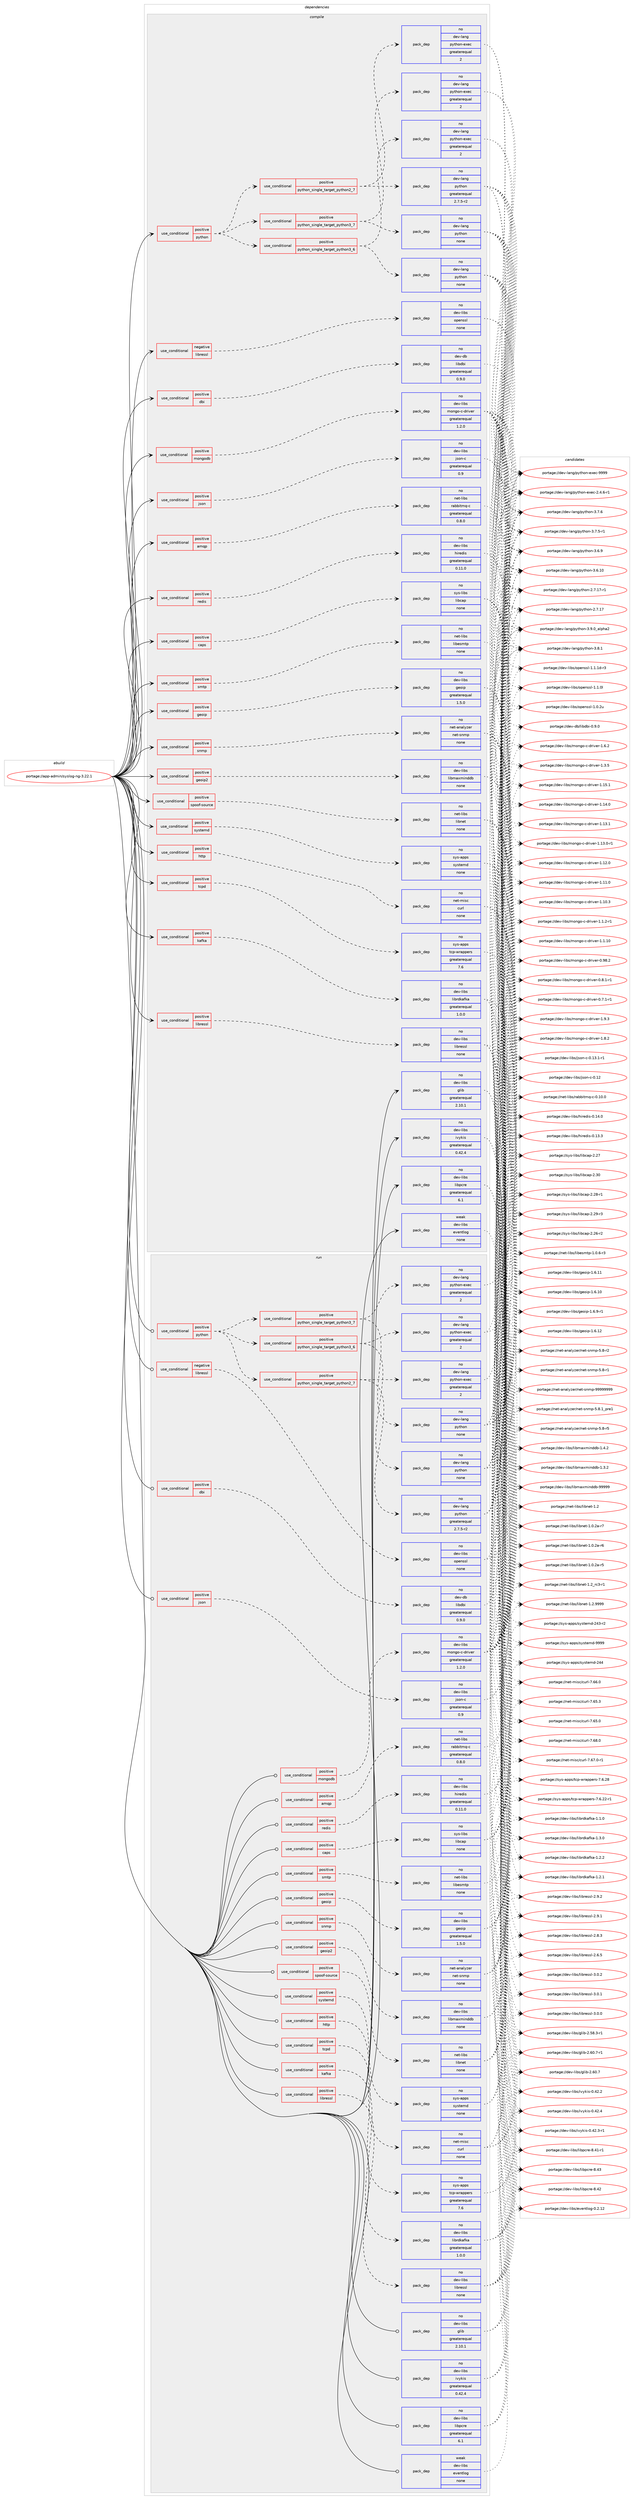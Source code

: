 digraph prolog {

# *************
# Graph options
# *************

newrank=true;
concentrate=true;
compound=true;
graph [rankdir=LR,fontname=Helvetica,fontsize=10,ranksep=1.5];#, ranksep=2.5, nodesep=0.2];
edge  [arrowhead=vee];
node  [fontname=Helvetica,fontsize=10];

# **********
# The ebuild
# **********

subgraph cluster_leftcol {
color=gray;
label=<<i>ebuild</i>>;
id [label="portage://app-admin/syslog-ng-3.22.1", color=red, width=4, href="../app-admin/syslog-ng-3.22.1.svg"];
}

# ****************
# The dependencies
# ****************

subgraph cluster_midcol {
color=gray;
label=<<i>dependencies</i>>;
subgraph cluster_compile {
fillcolor="#eeeeee";
style=filled;
label=<<i>compile</i>>;
subgraph cond153758 {
dependency650963 [label=<<TABLE BORDER="0" CELLBORDER="1" CELLSPACING="0" CELLPADDING="4"><TR><TD ROWSPAN="3" CELLPADDING="10">use_conditional</TD></TR><TR><TD>negative</TD></TR><TR><TD>libressl</TD></TR></TABLE>>, shape=none, color=red];
subgraph pack488521 {
dependency650964 [label=<<TABLE BORDER="0" CELLBORDER="1" CELLSPACING="0" CELLPADDING="4" WIDTH="220"><TR><TD ROWSPAN="6" CELLPADDING="30">pack_dep</TD></TR><TR><TD WIDTH="110">no</TD></TR><TR><TD>dev-libs</TD></TR><TR><TD>openssl</TD></TR><TR><TD>none</TD></TR><TR><TD></TD></TR></TABLE>>, shape=none, color=blue];
}
dependency650963:e -> dependency650964:w [weight=20,style="dashed",arrowhead="vee"];
}
id:e -> dependency650963:w [weight=20,style="solid",arrowhead="vee"];
subgraph cond153759 {
dependency650965 [label=<<TABLE BORDER="0" CELLBORDER="1" CELLSPACING="0" CELLPADDING="4"><TR><TD ROWSPAN="3" CELLPADDING="10">use_conditional</TD></TR><TR><TD>positive</TD></TR><TR><TD>amqp</TD></TR></TABLE>>, shape=none, color=red];
subgraph pack488522 {
dependency650966 [label=<<TABLE BORDER="0" CELLBORDER="1" CELLSPACING="0" CELLPADDING="4" WIDTH="220"><TR><TD ROWSPAN="6" CELLPADDING="30">pack_dep</TD></TR><TR><TD WIDTH="110">no</TD></TR><TR><TD>net-libs</TD></TR><TR><TD>rabbitmq-c</TD></TR><TR><TD>greaterequal</TD></TR><TR><TD>0.8.0</TD></TR></TABLE>>, shape=none, color=blue];
}
dependency650965:e -> dependency650966:w [weight=20,style="dashed",arrowhead="vee"];
}
id:e -> dependency650965:w [weight=20,style="solid",arrowhead="vee"];
subgraph cond153760 {
dependency650967 [label=<<TABLE BORDER="0" CELLBORDER="1" CELLSPACING="0" CELLPADDING="4"><TR><TD ROWSPAN="3" CELLPADDING="10">use_conditional</TD></TR><TR><TD>positive</TD></TR><TR><TD>caps</TD></TR></TABLE>>, shape=none, color=red];
subgraph pack488523 {
dependency650968 [label=<<TABLE BORDER="0" CELLBORDER="1" CELLSPACING="0" CELLPADDING="4" WIDTH="220"><TR><TD ROWSPAN="6" CELLPADDING="30">pack_dep</TD></TR><TR><TD WIDTH="110">no</TD></TR><TR><TD>sys-libs</TD></TR><TR><TD>libcap</TD></TR><TR><TD>none</TD></TR><TR><TD></TD></TR></TABLE>>, shape=none, color=blue];
}
dependency650967:e -> dependency650968:w [weight=20,style="dashed",arrowhead="vee"];
}
id:e -> dependency650967:w [weight=20,style="solid",arrowhead="vee"];
subgraph cond153761 {
dependency650969 [label=<<TABLE BORDER="0" CELLBORDER="1" CELLSPACING="0" CELLPADDING="4"><TR><TD ROWSPAN="3" CELLPADDING="10">use_conditional</TD></TR><TR><TD>positive</TD></TR><TR><TD>dbi</TD></TR></TABLE>>, shape=none, color=red];
subgraph pack488524 {
dependency650970 [label=<<TABLE BORDER="0" CELLBORDER="1" CELLSPACING="0" CELLPADDING="4" WIDTH="220"><TR><TD ROWSPAN="6" CELLPADDING="30">pack_dep</TD></TR><TR><TD WIDTH="110">no</TD></TR><TR><TD>dev-db</TD></TR><TR><TD>libdbi</TD></TR><TR><TD>greaterequal</TD></TR><TR><TD>0.9.0</TD></TR></TABLE>>, shape=none, color=blue];
}
dependency650969:e -> dependency650970:w [weight=20,style="dashed",arrowhead="vee"];
}
id:e -> dependency650969:w [weight=20,style="solid",arrowhead="vee"];
subgraph cond153762 {
dependency650971 [label=<<TABLE BORDER="0" CELLBORDER="1" CELLSPACING="0" CELLPADDING="4"><TR><TD ROWSPAN="3" CELLPADDING="10">use_conditional</TD></TR><TR><TD>positive</TD></TR><TR><TD>geoip</TD></TR></TABLE>>, shape=none, color=red];
subgraph pack488525 {
dependency650972 [label=<<TABLE BORDER="0" CELLBORDER="1" CELLSPACING="0" CELLPADDING="4" WIDTH="220"><TR><TD ROWSPAN="6" CELLPADDING="30">pack_dep</TD></TR><TR><TD WIDTH="110">no</TD></TR><TR><TD>dev-libs</TD></TR><TR><TD>geoip</TD></TR><TR><TD>greaterequal</TD></TR><TR><TD>1.5.0</TD></TR></TABLE>>, shape=none, color=blue];
}
dependency650971:e -> dependency650972:w [weight=20,style="dashed",arrowhead="vee"];
}
id:e -> dependency650971:w [weight=20,style="solid",arrowhead="vee"];
subgraph cond153763 {
dependency650973 [label=<<TABLE BORDER="0" CELLBORDER="1" CELLSPACING="0" CELLPADDING="4"><TR><TD ROWSPAN="3" CELLPADDING="10">use_conditional</TD></TR><TR><TD>positive</TD></TR><TR><TD>geoip2</TD></TR></TABLE>>, shape=none, color=red];
subgraph pack488526 {
dependency650974 [label=<<TABLE BORDER="0" CELLBORDER="1" CELLSPACING="0" CELLPADDING="4" WIDTH="220"><TR><TD ROWSPAN="6" CELLPADDING="30">pack_dep</TD></TR><TR><TD WIDTH="110">no</TD></TR><TR><TD>dev-libs</TD></TR><TR><TD>libmaxminddb</TD></TR><TR><TD>none</TD></TR><TR><TD></TD></TR></TABLE>>, shape=none, color=blue];
}
dependency650973:e -> dependency650974:w [weight=20,style="dashed",arrowhead="vee"];
}
id:e -> dependency650973:w [weight=20,style="solid",arrowhead="vee"];
subgraph cond153764 {
dependency650975 [label=<<TABLE BORDER="0" CELLBORDER="1" CELLSPACING="0" CELLPADDING="4"><TR><TD ROWSPAN="3" CELLPADDING="10">use_conditional</TD></TR><TR><TD>positive</TD></TR><TR><TD>http</TD></TR></TABLE>>, shape=none, color=red];
subgraph pack488527 {
dependency650976 [label=<<TABLE BORDER="0" CELLBORDER="1" CELLSPACING="0" CELLPADDING="4" WIDTH="220"><TR><TD ROWSPAN="6" CELLPADDING="30">pack_dep</TD></TR><TR><TD WIDTH="110">no</TD></TR><TR><TD>net-misc</TD></TR><TR><TD>curl</TD></TR><TR><TD>none</TD></TR><TR><TD></TD></TR></TABLE>>, shape=none, color=blue];
}
dependency650975:e -> dependency650976:w [weight=20,style="dashed",arrowhead="vee"];
}
id:e -> dependency650975:w [weight=20,style="solid",arrowhead="vee"];
subgraph cond153765 {
dependency650977 [label=<<TABLE BORDER="0" CELLBORDER="1" CELLSPACING="0" CELLPADDING="4"><TR><TD ROWSPAN="3" CELLPADDING="10">use_conditional</TD></TR><TR><TD>positive</TD></TR><TR><TD>json</TD></TR></TABLE>>, shape=none, color=red];
subgraph pack488528 {
dependency650978 [label=<<TABLE BORDER="0" CELLBORDER="1" CELLSPACING="0" CELLPADDING="4" WIDTH="220"><TR><TD ROWSPAN="6" CELLPADDING="30">pack_dep</TD></TR><TR><TD WIDTH="110">no</TD></TR><TR><TD>dev-libs</TD></TR><TR><TD>json-c</TD></TR><TR><TD>greaterequal</TD></TR><TR><TD>0.9</TD></TR></TABLE>>, shape=none, color=blue];
}
dependency650977:e -> dependency650978:w [weight=20,style="dashed",arrowhead="vee"];
}
id:e -> dependency650977:w [weight=20,style="solid",arrowhead="vee"];
subgraph cond153766 {
dependency650979 [label=<<TABLE BORDER="0" CELLBORDER="1" CELLSPACING="0" CELLPADDING="4"><TR><TD ROWSPAN="3" CELLPADDING="10">use_conditional</TD></TR><TR><TD>positive</TD></TR><TR><TD>kafka</TD></TR></TABLE>>, shape=none, color=red];
subgraph pack488529 {
dependency650980 [label=<<TABLE BORDER="0" CELLBORDER="1" CELLSPACING="0" CELLPADDING="4" WIDTH="220"><TR><TD ROWSPAN="6" CELLPADDING="30">pack_dep</TD></TR><TR><TD WIDTH="110">no</TD></TR><TR><TD>dev-libs</TD></TR><TR><TD>librdkafka</TD></TR><TR><TD>greaterequal</TD></TR><TR><TD>1.0.0</TD></TR></TABLE>>, shape=none, color=blue];
}
dependency650979:e -> dependency650980:w [weight=20,style="dashed",arrowhead="vee"];
}
id:e -> dependency650979:w [weight=20,style="solid",arrowhead="vee"];
subgraph cond153767 {
dependency650981 [label=<<TABLE BORDER="0" CELLBORDER="1" CELLSPACING="0" CELLPADDING="4"><TR><TD ROWSPAN="3" CELLPADDING="10">use_conditional</TD></TR><TR><TD>positive</TD></TR><TR><TD>libressl</TD></TR></TABLE>>, shape=none, color=red];
subgraph pack488530 {
dependency650982 [label=<<TABLE BORDER="0" CELLBORDER="1" CELLSPACING="0" CELLPADDING="4" WIDTH="220"><TR><TD ROWSPAN="6" CELLPADDING="30">pack_dep</TD></TR><TR><TD WIDTH="110">no</TD></TR><TR><TD>dev-libs</TD></TR><TR><TD>libressl</TD></TR><TR><TD>none</TD></TR><TR><TD></TD></TR></TABLE>>, shape=none, color=blue];
}
dependency650981:e -> dependency650982:w [weight=20,style="dashed",arrowhead="vee"];
}
id:e -> dependency650981:w [weight=20,style="solid",arrowhead="vee"];
subgraph cond153768 {
dependency650983 [label=<<TABLE BORDER="0" CELLBORDER="1" CELLSPACING="0" CELLPADDING="4"><TR><TD ROWSPAN="3" CELLPADDING="10">use_conditional</TD></TR><TR><TD>positive</TD></TR><TR><TD>mongodb</TD></TR></TABLE>>, shape=none, color=red];
subgraph pack488531 {
dependency650984 [label=<<TABLE BORDER="0" CELLBORDER="1" CELLSPACING="0" CELLPADDING="4" WIDTH="220"><TR><TD ROWSPAN="6" CELLPADDING="30">pack_dep</TD></TR><TR><TD WIDTH="110">no</TD></TR><TR><TD>dev-libs</TD></TR><TR><TD>mongo-c-driver</TD></TR><TR><TD>greaterequal</TD></TR><TR><TD>1.2.0</TD></TR></TABLE>>, shape=none, color=blue];
}
dependency650983:e -> dependency650984:w [weight=20,style="dashed",arrowhead="vee"];
}
id:e -> dependency650983:w [weight=20,style="solid",arrowhead="vee"];
subgraph cond153769 {
dependency650985 [label=<<TABLE BORDER="0" CELLBORDER="1" CELLSPACING="0" CELLPADDING="4"><TR><TD ROWSPAN="3" CELLPADDING="10">use_conditional</TD></TR><TR><TD>positive</TD></TR><TR><TD>python</TD></TR></TABLE>>, shape=none, color=red];
subgraph cond153770 {
dependency650986 [label=<<TABLE BORDER="0" CELLBORDER="1" CELLSPACING="0" CELLPADDING="4"><TR><TD ROWSPAN="3" CELLPADDING="10">use_conditional</TD></TR><TR><TD>positive</TD></TR><TR><TD>python_single_target_python2_7</TD></TR></TABLE>>, shape=none, color=red];
subgraph pack488532 {
dependency650987 [label=<<TABLE BORDER="0" CELLBORDER="1" CELLSPACING="0" CELLPADDING="4" WIDTH="220"><TR><TD ROWSPAN="6" CELLPADDING="30">pack_dep</TD></TR><TR><TD WIDTH="110">no</TD></TR><TR><TD>dev-lang</TD></TR><TR><TD>python</TD></TR><TR><TD>greaterequal</TD></TR><TR><TD>2.7.5-r2</TD></TR></TABLE>>, shape=none, color=blue];
}
dependency650986:e -> dependency650987:w [weight=20,style="dashed",arrowhead="vee"];
subgraph pack488533 {
dependency650988 [label=<<TABLE BORDER="0" CELLBORDER="1" CELLSPACING="0" CELLPADDING="4" WIDTH="220"><TR><TD ROWSPAN="6" CELLPADDING="30">pack_dep</TD></TR><TR><TD WIDTH="110">no</TD></TR><TR><TD>dev-lang</TD></TR><TR><TD>python-exec</TD></TR><TR><TD>greaterequal</TD></TR><TR><TD>2</TD></TR></TABLE>>, shape=none, color=blue];
}
dependency650986:e -> dependency650988:w [weight=20,style="dashed",arrowhead="vee"];
}
dependency650985:e -> dependency650986:w [weight=20,style="dashed",arrowhead="vee"];
subgraph cond153771 {
dependency650989 [label=<<TABLE BORDER="0" CELLBORDER="1" CELLSPACING="0" CELLPADDING="4"><TR><TD ROWSPAN="3" CELLPADDING="10">use_conditional</TD></TR><TR><TD>positive</TD></TR><TR><TD>python_single_target_python3_6</TD></TR></TABLE>>, shape=none, color=red];
subgraph pack488534 {
dependency650990 [label=<<TABLE BORDER="0" CELLBORDER="1" CELLSPACING="0" CELLPADDING="4" WIDTH="220"><TR><TD ROWSPAN="6" CELLPADDING="30">pack_dep</TD></TR><TR><TD WIDTH="110">no</TD></TR><TR><TD>dev-lang</TD></TR><TR><TD>python</TD></TR><TR><TD>none</TD></TR><TR><TD></TD></TR></TABLE>>, shape=none, color=blue];
}
dependency650989:e -> dependency650990:w [weight=20,style="dashed",arrowhead="vee"];
subgraph pack488535 {
dependency650991 [label=<<TABLE BORDER="0" CELLBORDER="1" CELLSPACING="0" CELLPADDING="4" WIDTH="220"><TR><TD ROWSPAN="6" CELLPADDING="30">pack_dep</TD></TR><TR><TD WIDTH="110">no</TD></TR><TR><TD>dev-lang</TD></TR><TR><TD>python-exec</TD></TR><TR><TD>greaterequal</TD></TR><TR><TD>2</TD></TR></TABLE>>, shape=none, color=blue];
}
dependency650989:e -> dependency650991:w [weight=20,style="dashed",arrowhead="vee"];
}
dependency650985:e -> dependency650989:w [weight=20,style="dashed",arrowhead="vee"];
subgraph cond153772 {
dependency650992 [label=<<TABLE BORDER="0" CELLBORDER="1" CELLSPACING="0" CELLPADDING="4"><TR><TD ROWSPAN="3" CELLPADDING="10">use_conditional</TD></TR><TR><TD>positive</TD></TR><TR><TD>python_single_target_python3_7</TD></TR></TABLE>>, shape=none, color=red];
subgraph pack488536 {
dependency650993 [label=<<TABLE BORDER="0" CELLBORDER="1" CELLSPACING="0" CELLPADDING="4" WIDTH="220"><TR><TD ROWSPAN="6" CELLPADDING="30">pack_dep</TD></TR><TR><TD WIDTH="110">no</TD></TR><TR><TD>dev-lang</TD></TR><TR><TD>python</TD></TR><TR><TD>none</TD></TR><TR><TD></TD></TR></TABLE>>, shape=none, color=blue];
}
dependency650992:e -> dependency650993:w [weight=20,style="dashed",arrowhead="vee"];
subgraph pack488537 {
dependency650994 [label=<<TABLE BORDER="0" CELLBORDER="1" CELLSPACING="0" CELLPADDING="4" WIDTH="220"><TR><TD ROWSPAN="6" CELLPADDING="30">pack_dep</TD></TR><TR><TD WIDTH="110">no</TD></TR><TR><TD>dev-lang</TD></TR><TR><TD>python-exec</TD></TR><TR><TD>greaterequal</TD></TR><TR><TD>2</TD></TR></TABLE>>, shape=none, color=blue];
}
dependency650992:e -> dependency650994:w [weight=20,style="dashed",arrowhead="vee"];
}
dependency650985:e -> dependency650992:w [weight=20,style="dashed",arrowhead="vee"];
}
id:e -> dependency650985:w [weight=20,style="solid",arrowhead="vee"];
subgraph cond153773 {
dependency650995 [label=<<TABLE BORDER="0" CELLBORDER="1" CELLSPACING="0" CELLPADDING="4"><TR><TD ROWSPAN="3" CELLPADDING="10">use_conditional</TD></TR><TR><TD>positive</TD></TR><TR><TD>redis</TD></TR></TABLE>>, shape=none, color=red];
subgraph pack488538 {
dependency650996 [label=<<TABLE BORDER="0" CELLBORDER="1" CELLSPACING="0" CELLPADDING="4" WIDTH="220"><TR><TD ROWSPAN="6" CELLPADDING="30">pack_dep</TD></TR><TR><TD WIDTH="110">no</TD></TR><TR><TD>dev-libs</TD></TR><TR><TD>hiredis</TD></TR><TR><TD>greaterequal</TD></TR><TR><TD>0.11.0</TD></TR></TABLE>>, shape=none, color=blue];
}
dependency650995:e -> dependency650996:w [weight=20,style="dashed",arrowhead="vee"];
}
id:e -> dependency650995:w [weight=20,style="solid",arrowhead="vee"];
subgraph cond153774 {
dependency650997 [label=<<TABLE BORDER="0" CELLBORDER="1" CELLSPACING="0" CELLPADDING="4"><TR><TD ROWSPAN="3" CELLPADDING="10">use_conditional</TD></TR><TR><TD>positive</TD></TR><TR><TD>smtp</TD></TR></TABLE>>, shape=none, color=red];
subgraph pack488539 {
dependency650998 [label=<<TABLE BORDER="0" CELLBORDER="1" CELLSPACING="0" CELLPADDING="4" WIDTH="220"><TR><TD ROWSPAN="6" CELLPADDING="30">pack_dep</TD></TR><TR><TD WIDTH="110">no</TD></TR><TR><TD>net-libs</TD></TR><TR><TD>libesmtp</TD></TR><TR><TD>none</TD></TR><TR><TD></TD></TR></TABLE>>, shape=none, color=blue];
}
dependency650997:e -> dependency650998:w [weight=20,style="dashed",arrowhead="vee"];
}
id:e -> dependency650997:w [weight=20,style="solid",arrowhead="vee"];
subgraph cond153775 {
dependency650999 [label=<<TABLE BORDER="0" CELLBORDER="1" CELLSPACING="0" CELLPADDING="4"><TR><TD ROWSPAN="3" CELLPADDING="10">use_conditional</TD></TR><TR><TD>positive</TD></TR><TR><TD>snmp</TD></TR></TABLE>>, shape=none, color=red];
subgraph pack488540 {
dependency651000 [label=<<TABLE BORDER="0" CELLBORDER="1" CELLSPACING="0" CELLPADDING="4" WIDTH="220"><TR><TD ROWSPAN="6" CELLPADDING="30">pack_dep</TD></TR><TR><TD WIDTH="110">no</TD></TR><TR><TD>net-analyzer</TD></TR><TR><TD>net-snmp</TD></TR><TR><TD>none</TD></TR><TR><TD></TD></TR></TABLE>>, shape=none, color=blue];
}
dependency650999:e -> dependency651000:w [weight=20,style="dashed",arrowhead="vee"];
}
id:e -> dependency650999:w [weight=20,style="solid",arrowhead="vee"];
subgraph cond153776 {
dependency651001 [label=<<TABLE BORDER="0" CELLBORDER="1" CELLSPACING="0" CELLPADDING="4"><TR><TD ROWSPAN="3" CELLPADDING="10">use_conditional</TD></TR><TR><TD>positive</TD></TR><TR><TD>spoof-source</TD></TR></TABLE>>, shape=none, color=red];
subgraph pack488541 {
dependency651002 [label=<<TABLE BORDER="0" CELLBORDER="1" CELLSPACING="0" CELLPADDING="4" WIDTH="220"><TR><TD ROWSPAN="6" CELLPADDING="30">pack_dep</TD></TR><TR><TD WIDTH="110">no</TD></TR><TR><TD>net-libs</TD></TR><TR><TD>libnet</TD></TR><TR><TD>none</TD></TR><TR><TD></TD></TR></TABLE>>, shape=none, color=blue];
}
dependency651001:e -> dependency651002:w [weight=20,style="dashed",arrowhead="vee"];
}
id:e -> dependency651001:w [weight=20,style="solid",arrowhead="vee"];
subgraph cond153777 {
dependency651003 [label=<<TABLE BORDER="0" CELLBORDER="1" CELLSPACING="0" CELLPADDING="4"><TR><TD ROWSPAN="3" CELLPADDING="10">use_conditional</TD></TR><TR><TD>positive</TD></TR><TR><TD>systemd</TD></TR></TABLE>>, shape=none, color=red];
subgraph pack488542 {
dependency651004 [label=<<TABLE BORDER="0" CELLBORDER="1" CELLSPACING="0" CELLPADDING="4" WIDTH="220"><TR><TD ROWSPAN="6" CELLPADDING="30">pack_dep</TD></TR><TR><TD WIDTH="110">no</TD></TR><TR><TD>sys-apps</TD></TR><TR><TD>systemd</TD></TR><TR><TD>none</TD></TR><TR><TD></TD></TR></TABLE>>, shape=none, color=blue];
}
dependency651003:e -> dependency651004:w [weight=20,style="dashed",arrowhead="vee"];
}
id:e -> dependency651003:w [weight=20,style="solid",arrowhead="vee"];
subgraph cond153778 {
dependency651005 [label=<<TABLE BORDER="0" CELLBORDER="1" CELLSPACING="0" CELLPADDING="4"><TR><TD ROWSPAN="3" CELLPADDING="10">use_conditional</TD></TR><TR><TD>positive</TD></TR><TR><TD>tcpd</TD></TR></TABLE>>, shape=none, color=red];
subgraph pack488543 {
dependency651006 [label=<<TABLE BORDER="0" CELLBORDER="1" CELLSPACING="0" CELLPADDING="4" WIDTH="220"><TR><TD ROWSPAN="6" CELLPADDING="30">pack_dep</TD></TR><TR><TD WIDTH="110">no</TD></TR><TR><TD>sys-apps</TD></TR><TR><TD>tcp-wrappers</TD></TR><TR><TD>greaterequal</TD></TR><TR><TD>7.6</TD></TR></TABLE>>, shape=none, color=blue];
}
dependency651005:e -> dependency651006:w [weight=20,style="dashed",arrowhead="vee"];
}
id:e -> dependency651005:w [weight=20,style="solid",arrowhead="vee"];
subgraph pack488544 {
dependency651007 [label=<<TABLE BORDER="0" CELLBORDER="1" CELLSPACING="0" CELLPADDING="4" WIDTH="220"><TR><TD ROWSPAN="6" CELLPADDING="30">pack_dep</TD></TR><TR><TD WIDTH="110">no</TD></TR><TR><TD>dev-libs</TD></TR><TR><TD>glib</TD></TR><TR><TD>greaterequal</TD></TR><TR><TD>2.10.1</TD></TR></TABLE>>, shape=none, color=blue];
}
id:e -> dependency651007:w [weight=20,style="solid",arrowhead="vee"];
subgraph pack488545 {
dependency651008 [label=<<TABLE BORDER="0" CELLBORDER="1" CELLSPACING="0" CELLPADDING="4" WIDTH="220"><TR><TD ROWSPAN="6" CELLPADDING="30">pack_dep</TD></TR><TR><TD WIDTH="110">no</TD></TR><TR><TD>dev-libs</TD></TR><TR><TD>ivykis</TD></TR><TR><TD>greaterequal</TD></TR><TR><TD>0.42.4</TD></TR></TABLE>>, shape=none, color=blue];
}
id:e -> dependency651008:w [weight=20,style="solid",arrowhead="vee"];
subgraph pack488546 {
dependency651009 [label=<<TABLE BORDER="0" CELLBORDER="1" CELLSPACING="0" CELLPADDING="4" WIDTH="220"><TR><TD ROWSPAN="6" CELLPADDING="30">pack_dep</TD></TR><TR><TD WIDTH="110">no</TD></TR><TR><TD>dev-libs</TD></TR><TR><TD>libpcre</TD></TR><TR><TD>greaterequal</TD></TR><TR><TD>6.1</TD></TR></TABLE>>, shape=none, color=blue];
}
id:e -> dependency651009:w [weight=20,style="solid",arrowhead="vee"];
subgraph pack488547 {
dependency651010 [label=<<TABLE BORDER="0" CELLBORDER="1" CELLSPACING="0" CELLPADDING="4" WIDTH="220"><TR><TD ROWSPAN="6" CELLPADDING="30">pack_dep</TD></TR><TR><TD WIDTH="110">weak</TD></TR><TR><TD>dev-libs</TD></TR><TR><TD>eventlog</TD></TR><TR><TD>none</TD></TR><TR><TD></TD></TR></TABLE>>, shape=none, color=blue];
}
id:e -> dependency651010:w [weight=20,style="solid",arrowhead="vee"];
}
subgraph cluster_compileandrun {
fillcolor="#eeeeee";
style=filled;
label=<<i>compile and run</i>>;
}
subgraph cluster_run {
fillcolor="#eeeeee";
style=filled;
label=<<i>run</i>>;
subgraph cond153779 {
dependency651011 [label=<<TABLE BORDER="0" CELLBORDER="1" CELLSPACING="0" CELLPADDING="4"><TR><TD ROWSPAN="3" CELLPADDING="10">use_conditional</TD></TR><TR><TD>negative</TD></TR><TR><TD>libressl</TD></TR></TABLE>>, shape=none, color=red];
subgraph pack488548 {
dependency651012 [label=<<TABLE BORDER="0" CELLBORDER="1" CELLSPACING="0" CELLPADDING="4" WIDTH="220"><TR><TD ROWSPAN="6" CELLPADDING="30">pack_dep</TD></TR><TR><TD WIDTH="110">no</TD></TR><TR><TD>dev-libs</TD></TR><TR><TD>openssl</TD></TR><TR><TD>none</TD></TR><TR><TD></TD></TR></TABLE>>, shape=none, color=blue];
}
dependency651011:e -> dependency651012:w [weight=20,style="dashed",arrowhead="vee"];
}
id:e -> dependency651011:w [weight=20,style="solid",arrowhead="odot"];
subgraph cond153780 {
dependency651013 [label=<<TABLE BORDER="0" CELLBORDER="1" CELLSPACING="0" CELLPADDING="4"><TR><TD ROWSPAN="3" CELLPADDING="10">use_conditional</TD></TR><TR><TD>positive</TD></TR><TR><TD>amqp</TD></TR></TABLE>>, shape=none, color=red];
subgraph pack488549 {
dependency651014 [label=<<TABLE BORDER="0" CELLBORDER="1" CELLSPACING="0" CELLPADDING="4" WIDTH="220"><TR><TD ROWSPAN="6" CELLPADDING="30">pack_dep</TD></TR><TR><TD WIDTH="110">no</TD></TR><TR><TD>net-libs</TD></TR><TR><TD>rabbitmq-c</TD></TR><TR><TD>greaterequal</TD></TR><TR><TD>0.8.0</TD></TR></TABLE>>, shape=none, color=blue];
}
dependency651013:e -> dependency651014:w [weight=20,style="dashed",arrowhead="vee"];
}
id:e -> dependency651013:w [weight=20,style="solid",arrowhead="odot"];
subgraph cond153781 {
dependency651015 [label=<<TABLE BORDER="0" CELLBORDER="1" CELLSPACING="0" CELLPADDING="4"><TR><TD ROWSPAN="3" CELLPADDING="10">use_conditional</TD></TR><TR><TD>positive</TD></TR><TR><TD>caps</TD></TR></TABLE>>, shape=none, color=red];
subgraph pack488550 {
dependency651016 [label=<<TABLE BORDER="0" CELLBORDER="1" CELLSPACING="0" CELLPADDING="4" WIDTH="220"><TR><TD ROWSPAN="6" CELLPADDING="30">pack_dep</TD></TR><TR><TD WIDTH="110">no</TD></TR><TR><TD>sys-libs</TD></TR><TR><TD>libcap</TD></TR><TR><TD>none</TD></TR><TR><TD></TD></TR></TABLE>>, shape=none, color=blue];
}
dependency651015:e -> dependency651016:w [weight=20,style="dashed",arrowhead="vee"];
}
id:e -> dependency651015:w [weight=20,style="solid",arrowhead="odot"];
subgraph cond153782 {
dependency651017 [label=<<TABLE BORDER="0" CELLBORDER="1" CELLSPACING="0" CELLPADDING="4"><TR><TD ROWSPAN="3" CELLPADDING="10">use_conditional</TD></TR><TR><TD>positive</TD></TR><TR><TD>dbi</TD></TR></TABLE>>, shape=none, color=red];
subgraph pack488551 {
dependency651018 [label=<<TABLE BORDER="0" CELLBORDER="1" CELLSPACING="0" CELLPADDING="4" WIDTH="220"><TR><TD ROWSPAN="6" CELLPADDING="30">pack_dep</TD></TR><TR><TD WIDTH="110">no</TD></TR><TR><TD>dev-db</TD></TR><TR><TD>libdbi</TD></TR><TR><TD>greaterequal</TD></TR><TR><TD>0.9.0</TD></TR></TABLE>>, shape=none, color=blue];
}
dependency651017:e -> dependency651018:w [weight=20,style="dashed",arrowhead="vee"];
}
id:e -> dependency651017:w [weight=20,style="solid",arrowhead="odot"];
subgraph cond153783 {
dependency651019 [label=<<TABLE BORDER="0" CELLBORDER="1" CELLSPACING="0" CELLPADDING="4"><TR><TD ROWSPAN="3" CELLPADDING="10">use_conditional</TD></TR><TR><TD>positive</TD></TR><TR><TD>geoip</TD></TR></TABLE>>, shape=none, color=red];
subgraph pack488552 {
dependency651020 [label=<<TABLE BORDER="0" CELLBORDER="1" CELLSPACING="0" CELLPADDING="4" WIDTH="220"><TR><TD ROWSPAN="6" CELLPADDING="30">pack_dep</TD></TR><TR><TD WIDTH="110">no</TD></TR><TR><TD>dev-libs</TD></TR><TR><TD>geoip</TD></TR><TR><TD>greaterequal</TD></TR><TR><TD>1.5.0</TD></TR></TABLE>>, shape=none, color=blue];
}
dependency651019:e -> dependency651020:w [weight=20,style="dashed",arrowhead="vee"];
}
id:e -> dependency651019:w [weight=20,style="solid",arrowhead="odot"];
subgraph cond153784 {
dependency651021 [label=<<TABLE BORDER="0" CELLBORDER="1" CELLSPACING="0" CELLPADDING="4"><TR><TD ROWSPAN="3" CELLPADDING="10">use_conditional</TD></TR><TR><TD>positive</TD></TR><TR><TD>geoip2</TD></TR></TABLE>>, shape=none, color=red];
subgraph pack488553 {
dependency651022 [label=<<TABLE BORDER="0" CELLBORDER="1" CELLSPACING="0" CELLPADDING="4" WIDTH="220"><TR><TD ROWSPAN="6" CELLPADDING="30">pack_dep</TD></TR><TR><TD WIDTH="110">no</TD></TR><TR><TD>dev-libs</TD></TR><TR><TD>libmaxminddb</TD></TR><TR><TD>none</TD></TR><TR><TD></TD></TR></TABLE>>, shape=none, color=blue];
}
dependency651021:e -> dependency651022:w [weight=20,style="dashed",arrowhead="vee"];
}
id:e -> dependency651021:w [weight=20,style="solid",arrowhead="odot"];
subgraph cond153785 {
dependency651023 [label=<<TABLE BORDER="0" CELLBORDER="1" CELLSPACING="0" CELLPADDING="4"><TR><TD ROWSPAN="3" CELLPADDING="10">use_conditional</TD></TR><TR><TD>positive</TD></TR><TR><TD>http</TD></TR></TABLE>>, shape=none, color=red];
subgraph pack488554 {
dependency651024 [label=<<TABLE BORDER="0" CELLBORDER="1" CELLSPACING="0" CELLPADDING="4" WIDTH="220"><TR><TD ROWSPAN="6" CELLPADDING="30">pack_dep</TD></TR><TR><TD WIDTH="110">no</TD></TR><TR><TD>net-misc</TD></TR><TR><TD>curl</TD></TR><TR><TD>none</TD></TR><TR><TD></TD></TR></TABLE>>, shape=none, color=blue];
}
dependency651023:e -> dependency651024:w [weight=20,style="dashed",arrowhead="vee"];
}
id:e -> dependency651023:w [weight=20,style="solid",arrowhead="odot"];
subgraph cond153786 {
dependency651025 [label=<<TABLE BORDER="0" CELLBORDER="1" CELLSPACING="0" CELLPADDING="4"><TR><TD ROWSPAN="3" CELLPADDING="10">use_conditional</TD></TR><TR><TD>positive</TD></TR><TR><TD>json</TD></TR></TABLE>>, shape=none, color=red];
subgraph pack488555 {
dependency651026 [label=<<TABLE BORDER="0" CELLBORDER="1" CELLSPACING="0" CELLPADDING="4" WIDTH="220"><TR><TD ROWSPAN="6" CELLPADDING="30">pack_dep</TD></TR><TR><TD WIDTH="110">no</TD></TR><TR><TD>dev-libs</TD></TR><TR><TD>json-c</TD></TR><TR><TD>greaterequal</TD></TR><TR><TD>0.9</TD></TR></TABLE>>, shape=none, color=blue];
}
dependency651025:e -> dependency651026:w [weight=20,style="dashed",arrowhead="vee"];
}
id:e -> dependency651025:w [weight=20,style="solid",arrowhead="odot"];
subgraph cond153787 {
dependency651027 [label=<<TABLE BORDER="0" CELLBORDER="1" CELLSPACING="0" CELLPADDING="4"><TR><TD ROWSPAN="3" CELLPADDING="10">use_conditional</TD></TR><TR><TD>positive</TD></TR><TR><TD>kafka</TD></TR></TABLE>>, shape=none, color=red];
subgraph pack488556 {
dependency651028 [label=<<TABLE BORDER="0" CELLBORDER="1" CELLSPACING="0" CELLPADDING="4" WIDTH="220"><TR><TD ROWSPAN="6" CELLPADDING="30">pack_dep</TD></TR><TR><TD WIDTH="110">no</TD></TR><TR><TD>dev-libs</TD></TR><TR><TD>librdkafka</TD></TR><TR><TD>greaterequal</TD></TR><TR><TD>1.0.0</TD></TR></TABLE>>, shape=none, color=blue];
}
dependency651027:e -> dependency651028:w [weight=20,style="dashed",arrowhead="vee"];
}
id:e -> dependency651027:w [weight=20,style="solid",arrowhead="odot"];
subgraph cond153788 {
dependency651029 [label=<<TABLE BORDER="0" CELLBORDER="1" CELLSPACING="0" CELLPADDING="4"><TR><TD ROWSPAN="3" CELLPADDING="10">use_conditional</TD></TR><TR><TD>positive</TD></TR><TR><TD>libressl</TD></TR></TABLE>>, shape=none, color=red];
subgraph pack488557 {
dependency651030 [label=<<TABLE BORDER="0" CELLBORDER="1" CELLSPACING="0" CELLPADDING="4" WIDTH="220"><TR><TD ROWSPAN="6" CELLPADDING="30">pack_dep</TD></TR><TR><TD WIDTH="110">no</TD></TR><TR><TD>dev-libs</TD></TR><TR><TD>libressl</TD></TR><TR><TD>none</TD></TR><TR><TD></TD></TR></TABLE>>, shape=none, color=blue];
}
dependency651029:e -> dependency651030:w [weight=20,style="dashed",arrowhead="vee"];
}
id:e -> dependency651029:w [weight=20,style="solid",arrowhead="odot"];
subgraph cond153789 {
dependency651031 [label=<<TABLE BORDER="0" CELLBORDER="1" CELLSPACING="0" CELLPADDING="4"><TR><TD ROWSPAN="3" CELLPADDING="10">use_conditional</TD></TR><TR><TD>positive</TD></TR><TR><TD>mongodb</TD></TR></TABLE>>, shape=none, color=red];
subgraph pack488558 {
dependency651032 [label=<<TABLE BORDER="0" CELLBORDER="1" CELLSPACING="0" CELLPADDING="4" WIDTH="220"><TR><TD ROWSPAN="6" CELLPADDING="30">pack_dep</TD></TR><TR><TD WIDTH="110">no</TD></TR><TR><TD>dev-libs</TD></TR><TR><TD>mongo-c-driver</TD></TR><TR><TD>greaterequal</TD></TR><TR><TD>1.2.0</TD></TR></TABLE>>, shape=none, color=blue];
}
dependency651031:e -> dependency651032:w [weight=20,style="dashed",arrowhead="vee"];
}
id:e -> dependency651031:w [weight=20,style="solid",arrowhead="odot"];
subgraph cond153790 {
dependency651033 [label=<<TABLE BORDER="0" CELLBORDER="1" CELLSPACING="0" CELLPADDING="4"><TR><TD ROWSPAN="3" CELLPADDING="10">use_conditional</TD></TR><TR><TD>positive</TD></TR><TR><TD>python</TD></TR></TABLE>>, shape=none, color=red];
subgraph cond153791 {
dependency651034 [label=<<TABLE BORDER="0" CELLBORDER="1" CELLSPACING="0" CELLPADDING="4"><TR><TD ROWSPAN="3" CELLPADDING="10">use_conditional</TD></TR><TR><TD>positive</TD></TR><TR><TD>python_single_target_python2_7</TD></TR></TABLE>>, shape=none, color=red];
subgraph pack488559 {
dependency651035 [label=<<TABLE BORDER="0" CELLBORDER="1" CELLSPACING="0" CELLPADDING="4" WIDTH="220"><TR><TD ROWSPAN="6" CELLPADDING="30">pack_dep</TD></TR><TR><TD WIDTH="110">no</TD></TR><TR><TD>dev-lang</TD></TR><TR><TD>python</TD></TR><TR><TD>greaterequal</TD></TR><TR><TD>2.7.5-r2</TD></TR></TABLE>>, shape=none, color=blue];
}
dependency651034:e -> dependency651035:w [weight=20,style="dashed",arrowhead="vee"];
subgraph pack488560 {
dependency651036 [label=<<TABLE BORDER="0" CELLBORDER="1" CELLSPACING="0" CELLPADDING="4" WIDTH="220"><TR><TD ROWSPAN="6" CELLPADDING="30">pack_dep</TD></TR><TR><TD WIDTH="110">no</TD></TR><TR><TD>dev-lang</TD></TR><TR><TD>python-exec</TD></TR><TR><TD>greaterequal</TD></TR><TR><TD>2</TD></TR></TABLE>>, shape=none, color=blue];
}
dependency651034:e -> dependency651036:w [weight=20,style="dashed",arrowhead="vee"];
}
dependency651033:e -> dependency651034:w [weight=20,style="dashed",arrowhead="vee"];
subgraph cond153792 {
dependency651037 [label=<<TABLE BORDER="0" CELLBORDER="1" CELLSPACING="0" CELLPADDING="4"><TR><TD ROWSPAN="3" CELLPADDING="10">use_conditional</TD></TR><TR><TD>positive</TD></TR><TR><TD>python_single_target_python3_6</TD></TR></TABLE>>, shape=none, color=red];
subgraph pack488561 {
dependency651038 [label=<<TABLE BORDER="0" CELLBORDER="1" CELLSPACING="0" CELLPADDING="4" WIDTH="220"><TR><TD ROWSPAN="6" CELLPADDING="30">pack_dep</TD></TR><TR><TD WIDTH="110">no</TD></TR><TR><TD>dev-lang</TD></TR><TR><TD>python</TD></TR><TR><TD>none</TD></TR><TR><TD></TD></TR></TABLE>>, shape=none, color=blue];
}
dependency651037:e -> dependency651038:w [weight=20,style="dashed",arrowhead="vee"];
subgraph pack488562 {
dependency651039 [label=<<TABLE BORDER="0" CELLBORDER="1" CELLSPACING="0" CELLPADDING="4" WIDTH="220"><TR><TD ROWSPAN="6" CELLPADDING="30">pack_dep</TD></TR><TR><TD WIDTH="110">no</TD></TR><TR><TD>dev-lang</TD></TR><TR><TD>python-exec</TD></TR><TR><TD>greaterequal</TD></TR><TR><TD>2</TD></TR></TABLE>>, shape=none, color=blue];
}
dependency651037:e -> dependency651039:w [weight=20,style="dashed",arrowhead="vee"];
}
dependency651033:e -> dependency651037:w [weight=20,style="dashed",arrowhead="vee"];
subgraph cond153793 {
dependency651040 [label=<<TABLE BORDER="0" CELLBORDER="1" CELLSPACING="0" CELLPADDING="4"><TR><TD ROWSPAN="3" CELLPADDING="10">use_conditional</TD></TR><TR><TD>positive</TD></TR><TR><TD>python_single_target_python3_7</TD></TR></TABLE>>, shape=none, color=red];
subgraph pack488563 {
dependency651041 [label=<<TABLE BORDER="0" CELLBORDER="1" CELLSPACING="0" CELLPADDING="4" WIDTH="220"><TR><TD ROWSPAN="6" CELLPADDING="30">pack_dep</TD></TR><TR><TD WIDTH="110">no</TD></TR><TR><TD>dev-lang</TD></TR><TR><TD>python</TD></TR><TR><TD>none</TD></TR><TR><TD></TD></TR></TABLE>>, shape=none, color=blue];
}
dependency651040:e -> dependency651041:w [weight=20,style="dashed",arrowhead="vee"];
subgraph pack488564 {
dependency651042 [label=<<TABLE BORDER="0" CELLBORDER="1" CELLSPACING="0" CELLPADDING="4" WIDTH="220"><TR><TD ROWSPAN="6" CELLPADDING="30">pack_dep</TD></TR><TR><TD WIDTH="110">no</TD></TR><TR><TD>dev-lang</TD></TR><TR><TD>python-exec</TD></TR><TR><TD>greaterequal</TD></TR><TR><TD>2</TD></TR></TABLE>>, shape=none, color=blue];
}
dependency651040:e -> dependency651042:w [weight=20,style="dashed",arrowhead="vee"];
}
dependency651033:e -> dependency651040:w [weight=20,style="dashed",arrowhead="vee"];
}
id:e -> dependency651033:w [weight=20,style="solid",arrowhead="odot"];
subgraph cond153794 {
dependency651043 [label=<<TABLE BORDER="0" CELLBORDER="1" CELLSPACING="0" CELLPADDING="4"><TR><TD ROWSPAN="3" CELLPADDING="10">use_conditional</TD></TR><TR><TD>positive</TD></TR><TR><TD>redis</TD></TR></TABLE>>, shape=none, color=red];
subgraph pack488565 {
dependency651044 [label=<<TABLE BORDER="0" CELLBORDER="1" CELLSPACING="0" CELLPADDING="4" WIDTH="220"><TR><TD ROWSPAN="6" CELLPADDING="30">pack_dep</TD></TR><TR><TD WIDTH="110">no</TD></TR><TR><TD>dev-libs</TD></TR><TR><TD>hiredis</TD></TR><TR><TD>greaterequal</TD></TR><TR><TD>0.11.0</TD></TR></TABLE>>, shape=none, color=blue];
}
dependency651043:e -> dependency651044:w [weight=20,style="dashed",arrowhead="vee"];
}
id:e -> dependency651043:w [weight=20,style="solid",arrowhead="odot"];
subgraph cond153795 {
dependency651045 [label=<<TABLE BORDER="0" CELLBORDER="1" CELLSPACING="0" CELLPADDING="4"><TR><TD ROWSPAN="3" CELLPADDING="10">use_conditional</TD></TR><TR><TD>positive</TD></TR><TR><TD>smtp</TD></TR></TABLE>>, shape=none, color=red];
subgraph pack488566 {
dependency651046 [label=<<TABLE BORDER="0" CELLBORDER="1" CELLSPACING="0" CELLPADDING="4" WIDTH="220"><TR><TD ROWSPAN="6" CELLPADDING="30">pack_dep</TD></TR><TR><TD WIDTH="110">no</TD></TR><TR><TD>net-libs</TD></TR><TR><TD>libesmtp</TD></TR><TR><TD>none</TD></TR><TR><TD></TD></TR></TABLE>>, shape=none, color=blue];
}
dependency651045:e -> dependency651046:w [weight=20,style="dashed",arrowhead="vee"];
}
id:e -> dependency651045:w [weight=20,style="solid",arrowhead="odot"];
subgraph cond153796 {
dependency651047 [label=<<TABLE BORDER="0" CELLBORDER="1" CELLSPACING="0" CELLPADDING="4"><TR><TD ROWSPAN="3" CELLPADDING="10">use_conditional</TD></TR><TR><TD>positive</TD></TR><TR><TD>snmp</TD></TR></TABLE>>, shape=none, color=red];
subgraph pack488567 {
dependency651048 [label=<<TABLE BORDER="0" CELLBORDER="1" CELLSPACING="0" CELLPADDING="4" WIDTH="220"><TR><TD ROWSPAN="6" CELLPADDING="30">pack_dep</TD></TR><TR><TD WIDTH="110">no</TD></TR><TR><TD>net-analyzer</TD></TR><TR><TD>net-snmp</TD></TR><TR><TD>none</TD></TR><TR><TD></TD></TR></TABLE>>, shape=none, color=blue];
}
dependency651047:e -> dependency651048:w [weight=20,style="dashed",arrowhead="vee"];
}
id:e -> dependency651047:w [weight=20,style="solid",arrowhead="odot"];
subgraph cond153797 {
dependency651049 [label=<<TABLE BORDER="0" CELLBORDER="1" CELLSPACING="0" CELLPADDING="4"><TR><TD ROWSPAN="3" CELLPADDING="10">use_conditional</TD></TR><TR><TD>positive</TD></TR><TR><TD>spoof-source</TD></TR></TABLE>>, shape=none, color=red];
subgraph pack488568 {
dependency651050 [label=<<TABLE BORDER="0" CELLBORDER="1" CELLSPACING="0" CELLPADDING="4" WIDTH="220"><TR><TD ROWSPAN="6" CELLPADDING="30">pack_dep</TD></TR><TR><TD WIDTH="110">no</TD></TR><TR><TD>net-libs</TD></TR><TR><TD>libnet</TD></TR><TR><TD>none</TD></TR><TR><TD></TD></TR></TABLE>>, shape=none, color=blue];
}
dependency651049:e -> dependency651050:w [weight=20,style="dashed",arrowhead="vee"];
}
id:e -> dependency651049:w [weight=20,style="solid",arrowhead="odot"];
subgraph cond153798 {
dependency651051 [label=<<TABLE BORDER="0" CELLBORDER="1" CELLSPACING="0" CELLPADDING="4"><TR><TD ROWSPAN="3" CELLPADDING="10">use_conditional</TD></TR><TR><TD>positive</TD></TR><TR><TD>systemd</TD></TR></TABLE>>, shape=none, color=red];
subgraph pack488569 {
dependency651052 [label=<<TABLE BORDER="0" CELLBORDER="1" CELLSPACING="0" CELLPADDING="4" WIDTH="220"><TR><TD ROWSPAN="6" CELLPADDING="30">pack_dep</TD></TR><TR><TD WIDTH="110">no</TD></TR><TR><TD>sys-apps</TD></TR><TR><TD>systemd</TD></TR><TR><TD>none</TD></TR><TR><TD></TD></TR></TABLE>>, shape=none, color=blue];
}
dependency651051:e -> dependency651052:w [weight=20,style="dashed",arrowhead="vee"];
}
id:e -> dependency651051:w [weight=20,style="solid",arrowhead="odot"];
subgraph cond153799 {
dependency651053 [label=<<TABLE BORDER="0" CELLBORDER="1" CELLSPACING="0" CELLPADDING="4"><TR><TD ROWSPAN="3" CELLPADDING="10">use_conditional</TD></TR><TR><TD>positive</TD></TR><TR><TD>tcpd</TD></TR></TABLE>>, shape=none, color=red];
subgraph pack488570 {
dependency651054 [label=<<TABLE BORDER="0" CELLBORDER="1" CELLSPACING="0" CELLPADDING="4" WIDTH="220"><TR><TD ROWSPAN="6" CELLPADDING="30">pack_dep</TD></TR><TR><TD WIDTH="110">no</TD></TR><TR><TD>sys-apps</TD></TR><TR><TD>tcp-wrappers</TD></TR><TR><TD>greaterequal</TD></TR><TR><TD>7.6</TD></TR></TABLE>>, shape=none, color=blue];
}
dependency651053:e -> dependency651054:w [weight=20,style="dashed",arrowhead="vee"];
}
id:e -> dependency651053:w [weight=20,style="solid",arrowhead="odot"];
subgraph pack488571 {
dependency651055 [label=<<TABLE BORDER="0" CELLBORDER="1" CELLSPACING="0" CELLPADDING="4" WIDTH="220"><TR><TD ROWSPAN="6" CELLPADDING="30">pack_dep</TD></TR><TR><TD WIDTH="110">no</TD></TR><TR><TD>dev-libs</TD></TR><TR><TD>glib</TD></TR><TR><TD>greaterequal</TD></TR><TR><TD>2.10.1</TD></TR></TABLE>>, shape=none, color=blue];
}
id:e -> dependency651055:w [weight=20,style="solid",arrowhead="odot"];
subgraph pack488572 {
dependency651056 [label=<<TABLE BORDER="0" CELLBORDER="1" CELLSPACING="0" CELLPADDING="4" WIDTH="220"><TR><TD ROWSPAN="6" CELLPADDING="30">pack_dep</TD></TR><TR><TD WIDTH="110">no</TD></TR><TR><TD>dev-libs</TD></TR><TR><TD>ivykis</TD></TR><TR><TD>greaterequal</TD></TR><TR><TD>0.42.4</TD></TR></TABLE>>, shape=none, color=blue];
}
id:e -> dependency651056:w [weight=20,style="solid",arrowhead="odot"];
subgraph pack488573 {
dependency651057 [label=<<TABLE BORDER="0" CELLBORDER="1" CELLSPACING="0" CELLPADDING="4" WIDTH="220"><TR><TD ROWSPAN="6" CELLPADDING="30">pack_dep</TD></TR><TR><TD WIDTH="110">no</TD></TR><TR><TD>dev-libs</TD></TR><TR><TD>libpcre</TD></TR><TR><TD>greaterequal</TD></TR><TR><TD>6.1</TD></TR></TABLE>>, shape=none, color=blue];
}
id:e -> dependency651057:w [weight=20,style="solid",arrowhead="odot"];
subgraph pack488574 {
dependency651058 [label=<<TABLE BORDER="0" CELLBORDER="1" CELLSPACING="0" CELLPADDING="4" WIDTH="220"><TR><TD ROWSPAN="6" CELLPADDING="30">pack_dep</TD></TR><TR><TD WIDTH="110">weak</TD></TR><TR><TD>dev-libs</TD></TR><TR><TD>eventlog</TD></TR><TR><TD>none</TD></TR><TR><TD></TD></TR></TABLE>>, shape=none, color=blue];
}
id:e -> dependency651058:w [weight=20,style="solid",arrowhead="odot"];
}
}

# **************
# The candidates
# **************

subgraph cluster_choices {
rank=same;
color=gray;
label=<<i>candidates</i>>;

subgraph choice488521 {
color=black;
nodesep=1;
choice1001011184510810598115471111121011101151151084549464946491004511451 [label="portage://dev-libs/openssl-1.1.1d-r3", color=red, width=4,href="../dev-libs/openssl-1.1.1d-r3.svg"];
choice100101118451081059811547111112101110115115108454946494648108 [label="portage://dev-libs/openssl-1.1.0l", color=red, width=4,href="../dev-libs/openssl-1.1.0l.svg"];
choice100101118451081059811547111112101110115115108454946484650117 [label="portage://dev-libs/openssl-1.0.2u", color=red, width=4,href="../dev-libs/openssl-1.0.2u.svg"];
dependency650964:e -> choice1001011184510810598115471111121011101151151084549464946491004511451:w [style=dotted,weight="100"];
dependency650964:e -> choice100101118451081059811547111112101110115115108454946494648108:w [style=dotted,weight="100"];
dependency650964:e -> choice100101118451081059811547111112101110115115108454946484650117:w [style=dotted,weight="100"];
}
subgraph choice488522 {
color=black;
nodesep=1;
choice110101116451081059811547114979898105116109113459945484649484648 [label="portage://net-libs/rabbitmq-c-0.10.0", color=red, width=4,href="../net-libs/rabbitmq-c-0.10.0.svg"];
dependency650966:e -> choice110101116451081059811547114979898105116109113459945484649484648:w [style=dotted,weight="100"];
}
subgraph choice488523 {
color=black;
nodesep=1;
choice1151211154510810598115471081059899971124550465148 [label="portage://sys-libs/libcap-2.30", color=red, width=4,href="../sys-libs/libcap-2.30.svg"];
choice11512111545108105981154710810598999711245504650574511451 [label="portage://sys-libs/libcap-2.29-r3", color=red, width=4,href="../sys-libs/libcap-2.29-r3.svg"];
choice11512111545108105981154710810598999711245504650564511449 [label="portage://sys-libs/libcap-2.28-r1", color=red, width=4,href="../sys-libs/libcap-2.28-r1.svg"];
choice1151211154510810598115471081059899971124550465055 [label="portage://sys-libs/libcap-2.27", color=red, width=4,href="../sys-libs/libcap-2.27.svg"];
choice11512111545108105981154710810598999711245504650544511450 [label="portage://sys-libs/libcap-2.26-r2", color=red, width=4,href="../sys-libs/libcap-2.26-r2.svg"];
dependency650968:e -> choice1151211154510810598115471081059899971124550465148:w [style=dotted,weight="100"];
dependency650968:e -> choice11512111545108105981154710810598999711245504650574511451:w [style=dotted,weight="100"];
dependency650968:e -> choice11512111545108105981154710810598999711245504650564511449:w [style=dotted,weight="100"];
dependency650968:e -> choice1151211154510810598115471081059899971124550465055:w [style=dotted,weight="100"];
dependency650968:e -> choice11512111545108105981154710810598999711245504650544511450:w [style=dotted,weight="100"];
}
subgraph choice488524 {
color=black;
nodesep=1;
choice1001011184510098471081059810098105454846574648 [label="portage://dev-db/libdbi-0.9.0", color=red, width=4,href="../dev-db/libdbi-0.9.0.svg"];
dependency650970:e -> choice1001011184510098471081059810098105454846574648:w [style=dotted,weight="100"];
}
subgraph choice488525 {
color=black;
nodesep=1;
choice1001011184510810598115471031011111051124549465446574511449 [label="portage://dev-libs/geoip-1.6.9-r1", color=red, width=4,href="../dev-libs/geoip-1.6.9-r1.svg"];
choice10010111845108105981154710310111110511245494654464950 [label="portage://dev-libs/geoip-1.6.12", color=red, width=4,href="../dev-libs/geoip-1.6.12.svg"];
choice10010111845108105981154710310111110511245494654464949 [label="portage://dev-libs/geoip-1.6.11", color=red, width=4,href="../dev-libs/geoip-1.6.11.svg"];
choice10010111845108105981154710310111110511245494654464948 [label="portage://dev-libs/geoip-1.6.10", color=red, width=4,href="../dev-libs/geoip-1.6.10.svg"];
dependency650972:e -> choice1001011184510810598115471031011111051124549465446574511449:w [style=dotted,weight="100"];
dependency650972:e -> choice10010111845108105981154710310111110511245494654464950:w [style=dotted,weight="100"];
dependency650972:e -> choice10010111845108105981154710310111110511245494654464949:w [style=dotted,weight="100"];
dependency650972:e -> choice10010111845108105981154710310111110511245494654464948:w [style=dotted,weight="100"];
}
subgraph choice488526 {
color=black;
nodesep=1;
choice100101118451081059811547108105981099712010910511010010098455757575757 [label="portage://dev-libs/libmaxminddb-99999", color=red, width=4,href="../dev-libs/libmaxminddb-99999.svg"];
choice100101118451081059811547108105981099712010910511010010098454946524650 [label="portage://dev-libs/libmaxminddb-1.4.2", color=red, width=4,href="../dev-libs/libmaxminddb-1.4.2.svg"];
choice100101118451081059811547108105981099712010910511010010098454946514650 [label="portage://dev-libs/libmaxminddb-1.3.2", color=red, width=4,href="../dev-libs/libmaxminddb-1.3.2.svg"];
dependency650974:e -> choice100101118451081059811547108105981099712010910511010010098455757575757:w [style=dotted,weight="100"];
dependency650974:e -> choice100101118451081059811547108105981099712010910511010010098454946524650:w [style=dotted,weight="100"];
dependency650974:e -> choice100101118451081059811547108105981099712010910511010010098454946514650:w [style=dotted,weight="100"];
}
subgraph choice488527 {
color=black;
nodesep=1;
choice1101011164510910511599479911711410845554654564648 [label="portage://net-misc/curl-7.68.0", color=red, width=4,href="../net-misc/curl-7.68.0.svg"];
choice11010111645109105115994799117114108455546545546484511449 [label="portage://net-misc/curl-7.67.0-r1", color=red, width=4,href="../net-misc/curl-7.67.0-r1.svg"];
choice1101011164510910511599479911711410845554654544648 [label="portage://net-misc/curl-7.66.0", color=red, width=4,href="../net-misc/curl-7.66.0.svg"];
choice1101011164510910511599479911711410845554654534651 [label="portage://net-misc/curl-7.65.3", color=red, width=4,href="../net-misc/curl-7.65.3.svg"];
choice1101011164510910511599479911711410845554654534648 [label="portage://net-misc/curl-7.65.0", color=red, width=4,href="../net-misc/curl-7.65.0.svg"];
dependency650976:e -> choice1101011164510910511599479911711410845554654564648:w [style=dotted,weight="100"];
dependency650976:e -> choice11010111645109105115994799117114108455546545546484511449:w [style=dotted,weight="100"];
dependency650976:e -> choice1101011164510910511599479911711410845554654544648:w [style=dotted,weight="100"];
dependency650976:e -> choice1101011164510910511599479911711410845554654534651:w [style=dotted,weight="100"];
dependency650976:e -> choice1101011164510910511599479911711410845554654534648:w [style=dotted,weight="100"];
}
subgraph choice488528 {
color=black;
nodesep=1;
choice1001011184510810598115471061151111104599454846495146494511449 [label="portage://dev-libs/json-c-0.13.1-r1", color=red, width=4,href="../dev-libs/json-c-0.13.1-r1.svg"];
choice10010111845108105981154710611511111045994548464950 [label="portage://dev-libs/json-c-0.12", color=red, width=4,href="../dev-libs/json-c-0.12.svg"];
dependency650978:e -> choice1001011184510810598115471061151111104599454846495146494511449:w [style=dotted,weight="100"];
dependency650978:e -> choice10010111845108105981154710611511111045994548464950:w [style=dotted,weight="100"];
}
subgraph choice488529 {
color=black;
nodesep=1;
choice100101118451081059811547108105981141001079710210797454946514648 [label="portage://dev-libs/librdkafka-1.3.0", color=red, width=4,href="../dev-libs/librdkafka-1.3.0.svg"];
choice100101118451081059811547108105981141001079710210797454946504650 [label="portage://dev-libs/librdkafka-1.2.2", color=red, width=4,href="../dev-libs/librdkafka-1.2.2.svg"];
choice100101118451081059811547108105981141001079710210797454946504649 [label="portage://dev-libs/librdkafka-1.2.1", color=red, width=4,href="../dev-libs/librdkafka-1.2.1.svg"];
choice100101118451081059811547108105981141001079710210797454946494648 [label="portage://dev-libs/librdkafka-1.1.0", color=red, width=4,href="../dev-libs/librdkafka-1.1.0.svg"];
dependency650980:e -> choice100101118451081059811547108105981141001079710210797454946514648:w [style=dotted,weight="100"];
dependency650980:e -> choice100101118451081059811547108105981141001079710210797454946504650:w [style=dotted,weight="100"];
dependency650980:e -> choice100101118451081059811547108105981141001079710210797454946504649:w [style=dotted,weight="100"];
dependency650980:e -> choice100101118451081059811547108105981141001079710210797454946494648:w [style=dotted,weight="100"];
}
subgraph choice488530 {
color=black;
nodesep=1;
choice10010111845108105981154710810598114101115115108455146484650 [label="portage://dev-libs/libressl-3.0.2", color=red, width=4,href="../dev-libs/libressl-3.0.2.svg"];
choice10010111845108105981154710810598114101115115108455146484649 [label="portage://dev-libs/libressl-3.0.1", color=red, width=4,href="../dev-libs/libressl-3.0.1.svg"];
choice10010111845108105981154710810598114101115115108455146484648 [label="portage://dev-libs/libressl-3.0.0", color=red, width=4,href="../dev-libs/libressl-3.0.0.svg"];
choice10010111845108105981154710810598114101115115108455046574650 [label="portage://dev-libs/libressl-2.9.2", color=red, width=4,href="../dev-libs/libressl-2.9.2.svg"];
choice10010111845108105981154710810598114101115115108455046574649 [label="portage://dev-libs/libressl-2.9.1", color=red, width=4,href="../dev-libs/libressl-2.9.1.svg"];
choice10010111845108105981154710810598114101115115108455046564651 [label="portage://dev-libs/libressl-2.8.3", color=red, width=4,href="../dev-libs/libressl-2.8.3.svg"];
choice10010111845108105981154710810598114101115115108455046544653 [label="portage://dev-libs/libressl-2.6.5", color=red, width=4,href="../dev-libs/libressl-2.6.5.svg"];
dependency650982:e -> choice10010111845108105981154710810598114101115115108455146484650:w [style=dotted,weight="100"];
dependency650982:e -> choice10010111845108105981154710810598114101115115108455146484649:w [style=dotted,weight="100"];
dependency650982:e -> choice10010111845108105981154710810598114101115115108455146484648:w [style=dotted,weight="100"];
dependency650982:e -> choice10010111845108105981154710810598114101115115108455046574650:w [style=dotted,weight="100"];
dependency650982:e -> choice10010111845108105981154710810598114101115115108455046574649:w [style=dotted,weight="100"];
dependency650982:e -> choice10010111845108105981154710810598114101115115108455046564651:w [style=dotted,weight="100"];
dependency650982:e -> choice10010111845108105981154710810598114101115115108455046544653:w [style=dotted,weight="100"];
}
subgraph choice488531 {
color=black;
nodesep=1;
choice100101118451081059811547109111110103111459945100114105118101114454946574651 [label="portage://dev-libs/mongo-c-driver-1.9.3", color=red, width=4,href="../dev-libs/mongo-c-driver-1.9.3.svg"];
choice100101118451081059811547109111110103111459945100114105118101114454946564650 [label="portage://dev-libs/mongo-c-driver-1.8.2", color=red, width=4,href="../dev-libs/mongo-c-driver-1.8.2.svg"];
choice100101118451081059811547109111110103111459945100114105118101114454946544650 [label="portage://dev-libs/mongo-c-driver-1.6.2", color=red, width=4,href="../dev-libs/mongo-c-driver-1.6.2.svg"];
choice100101118451081059811547109111110103111459945100114105118101114454946514653 [label="portage://dev-libs/mongo-c-driver-1.3.5", color=red, width=4,href="../dev-libs/mongo-c-driver-1.3.5.svg"];
choice10010111845108105981154710911111010311145994510011410511810111445494649534649 [label="portage://dev-libs/mongo-c-driver-1.15.1", color=red, width=4,href="../dev-libs/mongo-c-driver-1.15.1.svg"];
choice10010111845108105981154710911111010311145994510011410511810111445494649524648 [label="portage://dev-libs/mongo-c-driver-1.14.0", color=red, width=4,href="../dev-libs/mongo-c-driver-1.14.0.svg"];
choice10010111845108105981154710911111010311145994510011410511810111445494649514649 [label="portage://dev-libs/mongo-c-driver-1.13.1", color=red, width=4,href="../dev-libs/mongo-c-driver-1.13.1.svg"];
choice100101118451081059811547109111110103111459945100114105118101114454946495146484511449 [label="portage://dev-libs/mongo-c-driver-1.13.0-r1", color=red, width=4,href="../dev-libs/mongo-c-driver-1.13.0-r1.svg"];
choice10010111845108105981154710911111010311145994510011410511810111445494649504648 [label="portage://dev-libs/mongo-c-driver-1.12.0", color=red, width=4,href="../dev-libs/mongo-c-driver-1.12.0.svg"];
choice10010111845108105981154710911111010311145994510011410511810111445494649494648 [label="portage://dev-libs/mongo-c-driver-1.11.0", color=red, width=4,href="../dev-libs/mongo-c-driver-1.11.0.svg"];
choice10010111845108105981154710911111010311145994510011410511810111445494649484651 [label="portage://dev-libs/mongo-c-driver-1.10.3", color=red, width=4,href="../dev-libs/mongo-c-driver-1.10.3.svg"];
choice1001011184510810598115471091111101031114599451001141051181011144549464946504511449 [label="portage://dev-libs/mongo-c-driver-1.1.2-r1", color=red, width=4,href="../dev-libs/mongo-c-driver-1.1.2-r1.svg"];
choice10010111845108105981154710911111010311145994510011410511810111445494649464948 [label="portage://dev-libs/mongo-c-driver-1.1.10", color=red, width=4,href="../dev-libs/mongo-c-driver-1.1.10.svg"];
choice10010111845108105981154710911111010311145994510011410511810111445484657564650 [label="portage://dev-libs/mongo-c-driver-0.98.2", color=red, width=4,href="../dev-libs/mongo-c-driver-0.98.2.svg"];
choice1001011184510810598115471091111101031114599451001141051181011144548465646494511449 [label="portage://dev-libs/mongo-c-driver-0.8.1-r1", color=red, width=4,href="../dev-libs/mongo-c-driver-0.8.1-r1.svg"];
choice1001011184510810598115471091111101031114599451001141051181011144548465546494511449 [label="portage://dev-libs/mongo-c-driver-0.7.1-r1", color=red, width=4,href="../dev-libs/mongo-c-driver-0.7.1-r1.svg"];
dependency650984:e -> choice100101118451081059811547109111110103111459945100114105118101114454946574651:w [style=dotted,weight="100"];
dependency650984:e -> choice100101118451081059811547109111110103111459945100114105118101114454946564650:w [style=dotted,weight="100"];
dependency650984:e -> choice100101118451081059811547109111110103111459945100114105118101114454946544650:w [style=dotted,weight="100"];
dependency650984:e -> choice100101118451081059811547109111110103111459945100114105118101114454946514653:w [style=dotted,weight="100"];
dependency650984:e -> choice10010111845108105981154710911111010311145994510011410511810111445494649534649:w [style=dotted,weight="100"];
dependency650984:e -> choice10010111845108105981154710911111010311145994510011410511810111445494649524648:w [style=dotted,weight="100"];
dependency650984:e -> choice10010111845108105981154710911111010311145994510011410511810111445494649514649:w [style=dotted,weight="100"];
dependency650984:e -> choice100101118451081059811547109111110103111459945100114105118101114454946495146484511449:w [style=dotted,weight="100"];
dependency650984:e -> choice10010111845108105981154710911111010311145994510011410511810111445494649504648:w [style=dotted,weight="100"];
dependency650984:e -> choice10010111845108105981154710911111010311145994510011410511810111445494649494648:w [style=dotted,weight="100"];
dependency650984:e -> choice10010111845108105981154710911111010311145994510011410511810111445494649484651:w [style=dotted,weight="100"];
dependency650984:e -> choice1001011184510810598115471091111101031114599451001141051181011144549464946504511449:w [style=dotted,weight="100"];
dependency650984:e -> choice10010111845108105981154710911111010311145994510011410511810111445494649464948:w [style=dotted,weight="100"];
dependency650984:e -> choice10010111845108105981154710911111010311145994510011410511810111445484657564650:w [style=dotted,weight="100"];
dependency650984:e -> choice1001011184510810598115471091111101031114599451001141051181011144548465646494511449:w [style=dotted,weight="100"];
dependency650984:e -> choice1001011184510810598115471091111101031114599451001141051181011144548465546494511449:w [style=dotted,weight="100"];
}
subgraph choice488532 {
color=black;
nodesep=1;
choice10010111845108971101034711212111610411111045514657464895971081121049750 [label="portage://dev-lang/python-3.9.0_alpha2", color=red, width=4,href="../dev-lang/python-3.9.0_alpha2.svg"];
choice100101118451089711010347112121116104111110455146564649 [label="portage://dev-lang/python-3.8.1", color=red, width=4,href="../dev-lang/python-3.8.1.svg"];
choice100101118451089711010347112121116104111110455146554654 [label="portage://dev-lang/python-3.7.6", color=red, width=4,href="../dev-lang/python-3.7.6.svg"];
choice1001011184510897110103471121211161041111104551465546534511449 [label="portage://dev-lang/python-3.7.5-r1", color=red, width=4,href="../dev-lang/python-3.7.5-r1.svg"];
choice100101118451089711010347112121116104111110455146544657 [label="portage://dev-lang/python-3.6.9", color=red, width=4,href="../dev-lang/python-3.6.9.svg"];
choice10010111845108971101034711212111610411111045514654464948 [label="portage://dev-lang/python-3.6.10", color=red, width=4,href="../dev-lang/python-3.6.10.svg"];
choice100101118451089711010347112121116104111110455046554649554511449 [label="portage://dev-lang/python-2.7.17-r1", color=red, width=4,href="../dev-lang/python-2.7.17-r1.svg"];
choice10010111845108971101034711212111610411111045504655464955 [label="portage://dev-lang/python-2.7.17", color=red, width=4,href="../dev-lang/python-2.7.17.svg"];
dependency650987:e -> choice10010111845108971101034711212111610411111045514657464895971081121049750:w [style=dotted,weight="100"];
dependency650987:e -> choice100101118451089711010347112121116104111110455146564649:w [style=dotted,weight="100"];
dependency650987:e -> choice100101118451089711010347112121116104111110455146554654:w [style=dotted,weight="100"];
dependency650987:e -> choice1001011184510897110103471121211161041111104551465546534511449:w [style=dotted,weight="100"];
dependency650987:e -> choice100101118451089711010347112121116104111110455146544657:w [style=dotted,weight="100"];
dependency650987:e -> choice10010111845108971101034711212111610411111045514654464948:w [style=dotted,weight="100"];
dependency650987:e -> choice100101118451089711010347112121116104111110455046554649554511449:w [style=dotted,weight="100"];
dependency650987:e -> choice10010111845108971101034711212111610411111045504655464955:w [style=dotted,weight="100"];
}
subgraph choice488533 {
color=black;
nodesep=1;
choice10010111845108971101034711212111610411111045101120101994557575757 [label="portage://dev-lang/python-exec-9999", color=red, width=4,href="../dev-lang/python-exec-9999.svg"];
choice10010111845108971101034711212111610411111045101120101994550465246544511449 [label="portage://dev-lang/python-exec-2.4.6-r1", color=red, width=4,href="../dev-lang/python-exec-2.4.6-r1.svg"];
dependency650988:e -> choice10010111845108971101034711212111610411111045101120101994557575757:w [style=dotted,weight="100"];
dependency650988:e -> choice10010111845108971101034711212111610411111045101120101994550465246544511449:w [style=dotted,weight="100"];
}
subgraph choice488534 {
color=black;
nodesep=1;
choice10010111845108971101034711212111610411111045514657464895971081121049750 [label="portage://dev-lang/python-3.9.0_alpha2", color=red, width=4,href="../dev-lang/python-3.9.0_alpha2.svg"];
choice100101118451089711010347112121116104111110455146564649 [label="portage://dev-lang/python-3.8.1", color=red, width=4,href="../dev-lang/python-3.8.1.svg"];
choice100101118451089711010347112121116104111110455146554654 [label="portage://dev-lang/python-3.7.6", color=red, width=4,href="../dev-lang/python-3.7.6.svg"];
choice1001011184510897110103471121211161041111104551465546534511449 [label="portage://dev-lang/python-3.7.5-r1", color=red, width=4,href="../dev-lang/python-3.7.5-r1.svg"];
choice100101118451089711010347112121116104111110455146544657 [label="portage://dev-lang/python-3.6.9", color=red, width=4,href="../dev-lang/python-3.6.9.svg"];
choice10010111845108971101034711212111610411111045514654464948 [label="portage://dev-lang/python-3.6.10", color=red, width=4,href="../dev-lang/python-3.6.10.svg"];
choice100101118451089711010347112121116104111110455046554649554511449 [label="portage://dev-lang/python-2.7.17-r1", color=red, width=4,href="../dev-lang/python-2.7.17-r1.svg"];
choice10010111845108971101034711212111610411111045504655464955 [label="portage://dev-lang/python-2.7.17", color=red, width=4,href="../dev-lang/python-2.7.17.svg"];
dependency650990:e -> choice10010111845108971101034711212111610411111045514657464895971081121049750:w [style=dotted,weight="100"];
dependency650990:e -> choice100101118451089711010347112121116104111110455146564649:w [style=dotted,weight="100"];
dependency650990:e -> choice100101118451089711010347112121116104111110455146554654:w [style=dotted,weight="100"];
dependency650990:e -> choice1001011184510897110103471121211161041111104551465546534511449:w [style=dotted,weight="100"];
dependency650990:e -> choice100101118451089711010347112121116104111110455146544657:w [style=dotted,weight="100"];
dependency650990:e -> choice10010111845108971101034711212111610411111045514654464948:w [style=dotted,weight="100"];
dependency650990:e -> choice100101118451089711010347112121116104111110455046554649554511449:w [style=dotted,weight="100"];
dependency650990:e -> choice10010111845108971101034711212111610411111045504655464955:w [style=dotted,weight="100"];
}
subgraph choice488535 {
color=black;
nodesep=1;
choice10010111845108971101034711212111610411111045101120101994557575757 [label="portage://dev-lang/python-exec-9999", color=red, width=4,href="../dev-lang/python-exec-9999.svg"];
choice10010111845108971101034711212111610411111045101120101994550465246544511449 [label="portage://dev-lang/python-exec-2.4.6-r1", color=red, width=4,href="../dev-lang/python-exec-2.4.6-r1.svg"];
dependency650991:e -> choice10010111845108971101034711212111610411111045101120101994557575757:w [style=dotted,weight="100"];
dependency650991:e -> choice10010111845108971101034711212111610411111045101120101994550465246544511449:w [style=dotted,weight="100"];
}
subgraph choice488536 {
color=black;
nodesep=1;
choice10010111845108971101034711212111610411111045514657464895971081121049750 [label="portage://dev-lang/python-3.9.0_alpha2", color=red, width=4,href="../dev-lang/python-3.9.0_alpha2.svg"];
choice100101118451089711010347112121116104111110455146564649 [label="portage://dev-lang/python-3.8.1", color=red, width=4,href="../dev-lang/python-3.8.1.svg"];
choice100101118451089711010347112121116104111110455146554654 [label="portage://dev-lang/python-3.7.6", color=red, width=4,href="../dev-lang/python-3.7.6.svg"];
choice1001011184510897110103471121211161041111104551465546534511449 [label="portage://dev-lang/python-3.7.5-r1", color=red, width=4,href="../dev-lang/python-3.7.5-r1.svg"];
choice100101118451089711010347112121116104111110455146544657 [label="portage://dev-lang/python-3.6.9", color=red, width=4,href="../dev-lang/python-3.6.9.svg"];
choice10010111845108971101034711212111610411111045514654464948 [label="portage://dev-lang/python-3.6.10", color=red, width=4,href="../dev-lang/python-3.6.10.svg"];
choice100101118451089711010347112121116104111110455046554649554511449 [label="portage://dev-lang/python-2.7.17-r1", color=red, width=4,href="../dev-lang/python-2.7.17-r1.svg"];
choice10010111845108971101034711212111610411111045504655464955 [label="portage://dev-lang/python-2.7.17", color=red, width=4,href="../dev-lang/python-2.7.17.svg"];
dependency650993:e -> choice10010111845108971101034711212111610411111045514657464895971081121049750:w [style=dotted,weight="100"];
dependency650993:e -> choice100101118451089711010347112121116104111110455146564649:w [style=dotted,weight="100"];
dependency650993:e -> choice100101118451089711010347112121116104111110455146554654:w [style=dotted,weight="100"];
dependency650993:e -> choice1001011184510897110103471121211161041111104551465546534511449:w [style=dotted,weight="100"];
dependency650993:e -> choice100101118451089711010347112121116104111110455146544657:w [style=dotted,weight="100"];
dependency650993:e -> choice10010111845108971101034711212111610411111045514654464948:w [style=dotted,weight="100"];
dependency650993:e -> choice100101118451089711010347112121116104111110455046554649554511449:w [style=dotted,weight="100"];
dependency650993:e -> choice10010111845108971101034711212111610411111045504655464955:w [style=dotted,weight="100"];
}
subgraph choice488537 {
color=black;
nodesep=1;
choice10010111845108971101034711212111610411111045101120101994557575757 [label="portage://dev-lang/python-exec-9999", color=red, width=4,href="../dev-lang/python-exec-9999.svg"];
choice10010111845108971101034711212111610411111045101120101994550465246544511449 [label="portage://dev-lang/python-exec-2.4.6-r1", color=red, width=4,href="../dev-lang/python-exec-2.4.6-r1.svg"];
dependency650994:e -> choice10010111845108971101034711212111610411111045101120101994557575757:w [style=dotted,weight="100"];
dependency650994:e -> choice10010111845108971101034711212111610411111045101120101994550465246544511449:w [style=dotted,weight="100"];
}
subgraph choice488538 {
color=black;
nodesep=1;
choice10010111845108105981154710410511410110010511545484649524648 [label="portage://dev-libs/hiredis-0.14.0", color=red, width=4,href="../dev-libs/hiredis-0.14.0.svg"];
choice10010111845108105981154710410511410110010511545484649514651 [label="portage://dev-libs/hiredis-0.13.3", color=red, width=4,href="../dev-libs/hiredis-0.13.3.svg"];
dependency650996:e -> choice10010111845108105981154710410511410110010511545484649524648:w [style=dotted,weight="100"];
dependency650996:e -> choice10010111845108105981154710410511410110010511545484649514651:w [style=dotted,weight="100"];
}
subgraph choice488539 {
color=black;
nodesep=1;
choice110101116451081059811547108105981011151091161124549464846544511451 [label="portage://net-libs/libesmtp-1.0.6-r3", color=red, width=4,href="../net-libs/libesmtp-1.0.6-r3.svg"];
dependency650998:e -> choice110101116451081059811547108105981011151091161124549464846544511451:w [style=dotted,weight="100"];
}
subgraph choice488540 {
color=black;
nodesep=1;
choice1101011164597110971081211221011144711010111645115110109112455757575757575757 [label="portage://net-analyzer/net-snmp-99999999", color=red, width=4,href="../net-analyzer/net-snmp-99999999.svg"];
choice11010111645971109710812112210111447110101116451151101091124553465646499511211410149 [label="portage://net-analyzer/net-snmp-5.8.1_pre1", color=red, width=4,href="../net-analyzer/net-snmp-5.8.1_pre1.svg"];
choice1101011164597110971081211221011144711010111645115110109112455346564511453 [label="portage://net-analyzer/net-snmp-5.8-r5", color=red, width=4,href="../net-analyzer/net-snmp-5.8-r5.svg"];
choice1101011164597110971081211221011144711010111645115110109112455346564511450 [label="portage://net-analyzer/net-snmp-5.8-r2", color=red, width=4,href="../net-analyzer/net-snmp-5.8-r2.svg"];
choice1101011164597110971081211221011144711010111645115110109112455346564511449 [label="portage://net-analyzer/net-snmp-5.8-r1", color=red, width=4,href="../net-analyzer/net-snmp-5.8-r1.svg"];
dependency651000:e -> choice1101011164597110971081211221011144711010111645115110109112455757575757575757:w [style=dotted,weight="100"];
dependency651000:e -> choice11010111645971109710812112210111447110101116451151101091124553465646499511211410149:w [style=dotted,weight="100"];
dependency651000:e -> choice1101011164597110971081211221011144711010111645115110109112455346564511453:w [style=dotted,weight="100"];
dependency651000:e -> choice1101011164597110971081211221011144711010111645115110109112455346564511450:w [style=dotted,weight="100"];
dependency651000:e -> choice1101011164597110971081211221011144711010111645115110109112455346564511449:w [style=dotted,weight="100"];
}
subgraph choice488541 {
color=black;
nodesep=1;
choice11010111645108105981154710810598110101116454946509511499514511449 [label="portage://net-libs/libnet-1.2_rc3-r1", color=red, width=4,href="../net-libs/libnet-1.2_rc3-r1.svg"];
choice11010111645108105981154710810598110101116454946504657575757 [label="portage://net-libs/libnet-1.2.9999", color=red, width=4,href="../net-libs/libnet-1.2.9999.svg"];
choice1101011164510810598115471081059811010111645494650 [label="portage://net-libs/libnet-1.2", color=red, width=4,href="../net-libs/libnet-1.2.svg"];
choice11010111645108105981154710810598110101116454946484650974511455 [label="portage://net-libs/libnet-1.0.2a-r7", color=red, width=4,href="../net-libs/libnet-1.0.2a-r7.svg"];
choice11010111645108105981154710810598110101116454946484650974511454 [label="portage://net-libs/libnet-1.0.2a-r6", color=red, width=4,href="../net-libs/libnet-1.0.2a-r6.svg"];
choice11010111645108105981154710810598110101116454946484650974511453 [label="portage://net-libs/libnet-1.0.2a-r5", color=red, width=4,href="../net-libs/libnet-1.0.2a-r5.svg"];
dependency651002:e -> choice11010111645108105981154710810598110101116454946509511499514511449:w [style=dotted,weight="100"];
dependency651002:e -> choice11010111645108105981154710810598110101116454946504657575757:w [style=dotted,weight="100"];
dependency651002:e -> choice1101011164510810598115471081059811010111645494650:w [style=dotted,weight="100"];
dependency651002:e -> choice11010111645108105981154710810598110101116454946484650974511455:w [style=dotted,weight="100"];
dependency651002:e -> choice11010111645108105981154710810598110101116454946484650974511454:w [style=dotted,weight="100"];
dependency651002:e -> choice11010111645108105981154710810598110101116454946484650974511453:w [style=dotted,weight="100"];
}
subgraph choice488542 {
color=black;
nodesep=1;
choice1151211154597112112115471151211151161011091004557575757 [label="portage://sys-apps/systemd-9999", color=red, width=4,href="../sys-apps/systemd-9999.svg"];
choice11512111545971121121154711512111511610110910045505252 [label="portage://sys-apps/systemd-244", color=red, width=4,href="../sys-apps/systemd-244.svg"];
choice115121115459711211211547115121115116101109100455052514511450 [label="portage://sys-apps/systemd-243-r2", color=red, width=4,href="../sys-apps/systemd-243-r2.svg"];
dependency651004:e -> choice1151211154597112112115471151211151161011091004557575757:w [style=dotted,weight="100"];
dependency651004:e -> choice11512111545971121121154711512111511610110910045505252:w [style=dotted,weight="100"];
dependency651004:e -> choice115121115459711211211547115121115116101109100455052514511450:w [style=dotted,weight="100"];
}
subgraph choice488543 {
color=black;
nodesep=1;
choice11512111545971121121154711699112451191149711211210111411545554654465056 [label="portage://sys-apps/tcp-wrappers-7.6.28", color=red, width=4,href="../sys-apps/tcp-wrappers-7.6.28.svg"];
choice115121115459711211211547116991124511911497112112101114115455546544650504511449 [label="portage://sys-apps/tcp-wrappers-7.6.22-r1", color=red, width=4,href="../sys-apps/tcp-wrappers-7.6.22-r1.svg"];
dependency651006:e -> choice11512111545971121121154711699112451191149711211210111411545554654465056:w [style=dotted,weight="100"];
dependency651006:e -> choice115121115459711211211547116991124511911497112112101114115455546544650504511449:w [style=dotted,weight="100"];
}
subgraph choice488544 {
color=black;
nodesep=1;
choice10010111845108105981154710310810598455046544846554511449 [label="portage://dev-libs/glib-2.60.7-r1", color=red, width=4,href="../dev-libs/glib-2.60.7-r1.svg"];
choice1001011184510810598115471031081059845504654484655 [label="portage://dev-libs/glib-2.60.7", color=red, width=4,href="../dev-libs/glib-2.60.7.svg"];
choice10010111845108105981154710310810598455046535646514511449 [label="portage://dev-libs/glib-2.58.3-r1", color=red, width=4,href="../dev-libs/glib-2.58.3-r1.svg"];
dependency651007:e -> choice10010111845108105981154710310810598455046544846554511449:w [style=dotted,weight="100"];
dependency651007:e -> choice1001011184510810598115471031081059845504654484655:w [style=dotted,weight="100"];
dependency651007:e -> choice10010111845108105981154710310810598455046535646514511449:w [style=dotted,weight="100"];
}
subgraph choice488545 {
color=black;
nodesep=1;
choice10010111845108105981154710511812110710511545484652504652 [label="portage://dev-libs/ivykis-0.42.4", color=red, width=4,href="../dev-libs/ivykis-0.42.4.svg"];
choice100101118451081059811547105118121107105115454846525046514511449 [label="portage://dev-libs/ivykis-0.42.3-r1", color=red, width=4,href="../dev-libs/ivykis-0.42.3-r1.svg"];
choice10010111845108105981154710511812110710511545484652504650 [label="portage://dev-libs/ivykis-0.42.2", color=red, width=4,href="../dev-libs/ivykis-0.42.2.svg"];
dependency651008:e -> choice10010111845108105981154710511812110710511545484652504652:w [style=dotted,weight="100"];
dependency651008:e -> choice100101118451081059811547105118121107105115454846525046514511449:w [style=dotted,weight="100"];
dependency651008:e -> choice10010111845108105981154710511812110710511545484652504650:w [style=dotted,weight="100"];
}
subgraph choice488546 {
color=black;
nodesep=1;
choice10010111845108105981154710810598112991141014556465251 [label="portage://dev-libs/libpcre-8.43", color=red, width=4,href="../dev-libs/libpcre-8.43.svg"];
choice10010111845108105981154710810598112991141014556465250 [label="portage://dev-libs/libpcre-8.42", color=red, width=4,href="../dev-libs/libpcre-8.42.svg"];
choice100101118451081059811547108105981129911410145564652494511449 [label="portage://dev-libs/libpcre-8.41-r1", color=red, width=4,href="../dev-libs/libpcre-8.41-r1.svg"];
dependency651009:e -> choice10010111845108105981154710810598112991141014556465251:w [style=dotted,weight="100"];
dependency651009:e -> choice10010111845108105981154710810598112991141014556465250:w [style=dotted,weight="100"];
dependency651009:e -> choice100101118451081059811547108105981129911410145564652494511449:w [style=dotted,weight="100"];
}
subgraph choice488547 {
color=black;
nodesep=1;
choice10010111845108105981154710111810111011610811110345484650464950 [label="portage://dev-libs/eventlog-0.2.12", color=red, width=4,href="../dev-libs/eventlog-0.2.12.svg"];
dependency651010:e -> choice10010111845108105981154710111810111011610811110345484650464950:w [style=dotted,weight="100"];
}
subgraph choice488548 {
color=black;
nodesep=1;
choice1001011184510810598115471111121011101151151084549464946491004511451 [label="portage://dev-libs/openssl-1.1.1d-r3", color=red, width=4,href="../dev-libs/openssl-1.1.1d-r3.svg"];
choice100101118451081059811547111112101110115115108454946494648108 [label="portage://dev-libs/openssl-1.1.0l", color=red, width=4,href="../dev-libs/openssl-1.1.0l.svg"];
choice100101118451081059811547111112101110115115108454946484650117 [label="portage://dev-libs/openssl-1.0.2u", color=red, width=4,href="../dev-libs/openssl-1.0.2u.svg"];
dependency651012:e -> choice1001011184510810598115471111121011101151151084549464946491004511451:w [style=dotted,weight="100"];
dependency651012:e -> choice100101118451081059811547111112101110115115108454946494648108:w [style=dotted,weight="100"];
dependency651012:e -> choice100101118451081059811547111112101110115115108454946484650117:w [style=dotted,weight="100"];
}
subgraph choice488549 {
color=black;
nodesep=1;
choice110101116451081059811547114979898105116109113459945484649484648 [label="portage://net-libs/rabbitmq-c-0.10.0", color=red, width=4,href="../net-libs/rabbitmq-c-0.10.0.svg"];
dependency651014:e -> choice110101116451081059811547114979898105116109113459945484649484648:w [style=dotted,weight="100"];
}
subgraph choice488550 {
color=black;
nodesep=1;
choice1151211154510810598115471081059899971124550465148 [label="portage://sys-libs/libcap-2.30", color=red, width=4,href="../sys-libs/libcap-2.30.svg"];
choice11512111545108105981154710810598999711245504650574511451 [label="portage://sys-libs/libcap-2.29-r3", color=red, width=4,href="../sys-libs/libcap-2.29-r3.svg"];
choice11512111545108105981154710810598999711245504650564511449 [label="portage://sys-libs/libcap-2.28-r1", color=red, width=4,href="../sys-libs/libcap-2.28-r1.svg"];
choice1151211154510810598115471081059899971124550465055 [label="portage://sys-libs/libcap-2.27", color=red, width=4,href="../sys-libs/libcap-2.27.svg"];
choice11512111545108105981154710810598999711245504650544511450 [label="portage://sys-libs/libcap-2.26-r2", color=red, width=4,href="../sys-libs/libcap-2.26-r2.svg"];
dependency651016:e -> choice1151211154510810598115471081059899971124550465148:w [style=dotted,weight="100"];
dependency651016:e -> choice11512111545108105981154710810598999711245504650574511451:w [style=dotted,weight="100"];
dependency651016:e -> choice11512111545108105981154710810598999711245504650564511449:w [style=dotted,weight="100"];
dependency651016:e -> choice1151211154510810598115471081059899971124550465055:w [style=dotted,weight="100"];
dependency651016:e -> choice11512111545108105981154710810598999711245504650544511450:w [style=dotted,weight="100"];
}
subgraph choice488551 {
color=black;
nodesep=1;
choice1001011184510098471081059810098105454846574648 [label="portage://dev-db/libdbi-0.9.0", color=red, width=4,href="../dev-db/libdbi-0.9.0.svg"];
dependency651018:e -> choice1001011184510098471081059810098105454846574648:w [style=dotted,weight="100"];
}
subgraph choice488552 {
color=black;
nodesep=1;
choice1001011184510810598115471031011111051124549465446574511449 [label="portage://dev-libs/geoip-1.6.9-r1", color=red, width=4,href="../dev-libs/geoip-1.6.9-r1.svg"];
choice10010111845108105981154710310111110511245494654464950 [label="portage://dev-libs/geoip-1.6.12", color=red, width=4,href="../dev-libs/geoip-1.6.12.svg"];
choice10010111845108105981154710310111110511245494654464949 [label="portage://dev-libs/geoip-1.6.11", color=red, width=4,href="../dev-libs/geoip-1.6.11.svg"];
choice10010111845108105981154710310111110511245494654464948 [label="portage://dev-libs/geoip-1.6.10", color=red, width=4,href="../dev-libs/geoip-1.6.10.svg"];
dependency651020:e -> choice1001011184510810598115471031011111051124549465446574511449:w [style=dotted,weight="100"];
dependency651020:e -> choice10010111845108105981154710310111110511245494654464950:w [style=dotted,weight="100"];
dependency651020:e -> choice10010111845108105981154710310111110511245494654464949:w [style=dotted,weight="100"];
dependency651020:e -> choice10010111845108105981154710310111110511245494654464948:w [style=dotted,weight="100"];
}
subgraph choice488553 {
color=black;
nodesep=1;
choice100101118451081059811547108105981099712010910511010010098455757575757 [label="portage://dev-libs/libmaxminddb-99999", color=red, width=4,href="../dev-libs/libmaxminddb-99999.svg"];
choice100101118451081059811547108105981099712010910511010010098454946524650 [label="portage://dev-libs/libmaxminddb-1.4.2", color=red, width=4,href="../dev-libs/libmaxminddb-1.4.2.svg"];
choice100101118451081059811547108105981099712010910511010010098454946514650 [label="portage://dev-libs/libmaxminddb-1.3.2", color=red, width=4,href="../dev-libs/libmaxminddb-1.3.2.svg"];
dependency651022:e -> choice100101118451081059811547108105981099712010910511010010098455757575757:w [style=dotted,weight="100"];
dependency651022:e -> choice100101118451081059811547108105981099712010910511010010098454946524650:w [style=dotted,weight="100"];
dependency651022:e -> choice100101118451081059811547108105981099712010910511010010098454946514650:w [style=dotted,weight="100"];
}
subgraph choice488554 {
color=black;
nodesep=1;
choice1101011164510910511599479911711410845554654564648 [label="portage://net-misc/curl-7.68.0", color=red, width=4,href="../net-misc/curl-7.68.0.svg"];
choice11010111645109105115994799117114108455546545546484511449 [label="portage://net-misc/curl-7.67.0-r1", color=red, width=4,href="../net-misc/curl-7.67.0-r1.svg"];
choice1101011164510910511599479911711410845554654544648 [label="portage://net-misc/curl-7.66.0", color=red, width=4,href="../net-misc/curl-7.66.0.svg"];
choice1101011164510910511599479911711410845554654534651 [label="portage://net-misc/curl-7.65.3", color=red, width=4,href="../net-misc/curl-7.65.3.svg"];
choice1101011164510910511599479911711410845554654534648 [label="portage://net-misc/curl-7.65.0", color=red, width=4,href="../net-misc/curl-7.65.0.svg"];
dependency651024:e -> choice1101011164510910511599479911711410845554654564648:w [style=dotted,weight="100"];
dependency651024:e -> choice11010111645109105115994799117114108455546545546484511449:w [style=dotted,weight="100"];
dependency651024:e -> choice1101011164510910511599479911711410845554654544648:w [style=dotted,weight="100"];
dependency651024:e -> choice1101011164510910511599479911711410845554654534651:w [style=dotted,weight="100"];
dependency651024:e -> choice1101011164510910511599479911711410845554654534648:w [style=dotted,weight="100"];
}
subgraph choice488555 {
color=black;
nodesep=1;
choice1001011184510810598115471061151111104599454846495146494511449 [label="portage://dev-libs/json-c-0.13.1-r1", color=red, width=4,href="../dev-libs/json-c-0.13.1-r1.svg"];
choice10010111845108105981154710611511111045994548464950 [label="portage://dev-libs/json-c-0.12", color=red, width=4,href="../dev-libs/json-c-0.12.svg"];
dependency651026:e -> choice1001011184510810598115471061151111104599454846495146494511449:w [style=dotted,weight="100"];
dependency651026:e -> choice10010111845108105981154710611511111045994548464950:w [style=dotted,weight="100"];
}
subgraph choice488556 {
color=black;
nodesep=1;
choice100101118451081059811547108105981141001079710210797454946514648 [label="portage://dev-libs/librdkafka-1.3.0", color=red, width=4,href="../dev-libs/librdkafka-1.3.0.svg"];
choice100101118451081059811547108105981141001079710210797454946504650 [label="portage://dev-libs/librdkafka-1.2.2", color=red, width=4,href="../dev-libs/librdkafka-1.2.2.svg"];
choice100101118451081059811547108105981141001079710210797454946504649 [label="portage://dev-libs/librdkafka-1.2.1", color=red, width=4,href="../dev-libs/librdkafka-1.2.1.svg"];
choice100101118451081059811547108105981141001079710210797454946494648 [label="portage://dev-libs/librdkafka-1.1.0", color=red, width=4,href="../dev-libs/librdkafka-1.1.0.svg"];
dependency651028:e -> choice100101118451081059811547108105981141001079710210797454946514648:w [style=dotted,weight="100"];
dependency651028:e -> choice100101118451081059811547108105981141001079710210797454946504650:w [style=dotted,weight="100"];
dependency651028:e -> choice100101118451081059811547108105981141001079710210797454946504649:w [style=dotted,weight="100"];
dependency651028:e -> choice100101118451081059811547108105981141001079710210797454946494648:w [style=dotted,weight="100"];
}
subgraph choice488557 {
color=black;
nodesep=1;
choice10010111845108105981154710810598114101115115108455146484650 [label="portage://dev-libs/libressl-3.0.2", color=red, width=4,href="../dev-libs/libressl-3.0.2.svg"];
choice10010111845108105981154710810598114101115115108455146484649 [label="portage://dev-libs/libressl-3.0.1", color=red, width=4,href="../dev-libs/libressl-3.0.1.svg"];
choice10010111845108105981154710810598114101115115108455146484648 [label="portage://dev-libs/libressl-3.0.0", color=red, width=4,href="../dev-libs/libressl-3.0.0.svg"];
choice10010111845108105981154710810598114101115115108455046574650 [label="portage://dev-libs/libressl-2.9.2", color=red, width=4,href="../dev-libs/libressl-2.9.2.svg"];
choice10010111845108105981154710810598114101115115108455046574649 [label="portage://dev-libs/libressl-2.9.1", color=red, width=4,href="../dev-libs/libressl-2.9.1.svg"];
choice10010111845108105981154710810598114101115115108455046564651 [label="portage://dev-libs/libressl-2.8.3", color=red, width=4,href="../dev-libs/libressl-2.8.3.svg"];
choice10010111845108105981154710810598114101115115108455046544653 [label="portage://dev-libs/libressl-2.6.5", color=red, width=4,href="../dev-libs/libressl-2.6.5.svg"];
dependency651030:e -> choice10010111845108105981154710810598114101115115108455146484650:w [style=dotted,weight="100"];
dependency651030:e -> choice10010111845108105981154710810598114101115115108455146484649:w [style=dotted,weight="100"];
dependency651030:e -> choice10010111845108105981154710810598114101115115108455146484648:w [style=dotted,weight="100"];
dependency651030:e -> choice10010111845108105981154710810598114101115115108455046574650:w [style=dotted,weight="100"];
dependency651030:e -> choice10010111845108105981154710810598114101115115108455046574649:w [style=dotted,weight="100"];
dependency651030:e -> choice10010111845108105981154710810598114101115115108455046564651:w [style=dotted,weight="100"];
dependency651030:e -> choice10010111845108105981154710810598114101115115108455046544653:w [style=dotted,weight="100"];
}
subgraph choice488558 {
color=black;
nodesep=1;
choice100101118451081059811547109111110103111459945100114105118101114454946574651 [label="portage://dev-libs/mongo-c-driver-1.9.3", color=red, width=4,href="../dev-libs/mongo-c-driver-1.9.3.svg"];
choice100101118451081059811547109111110103111459945100114105118101114454946564650 [label="portage://dev-libs/mongo-c-driver-1.8.2", color=red, width=4,href="../dev-libs/mongo-c-driver-1.8.2.svg"];
choice100101118451081059811547109111110103111459945100114105118101114454946544650 [label="portage://dev-libs/mongo-c-driver-1.6.2", color=red, width=4,href="../dev-libs/mongo-c-driver-1.6.2.svg"];
choice100101118451081059811547109111110103111459945100114105118101114454946514653 [label="portage://dev-libs/mongo-c-driver-1.3.5", color=red, width=4,href="../dev-libs/mongo-c-driver-1.3.5.svg"];
choice10010111845108105981154710911111010311145994510011410511810111445494649534649 [label="portage://dev-libs/mongo-c-driver-1.15.1", color=red, width=4,href="../dev-libs/mongo-c-driver-1.15.1.svg"];
choice10010111845108105981154710911111010311145994510011410511810111445494649524648 [label="portage://dev-libs/mongo-c-driver-1.14.0", color=red, width=4,href="../dev-libs/mongo-c-driver-1.14.0.svg"];
choice10010111845108105981154710911111010311145994510011410511810111445494649514649 [label="portage://dev-libs/mongo-c-driver-1.13.1", color=red, width=4,href="../dev-libs/mongo-c-driver-1.13.1.svg"];
choice100101118451081059811547109111110103111459945100114105118101114454946495146484511449 [label="portage://dev-libs/mongo-c-driver-1.13.0-r1", color=red, width=4,href="../dev-libs/mongo-c-driver-1.13.0-r1.svg"];
choice10010111845108105981154710911111010311145994510011410511810111445494649504648 [label="portage://dev-libs/mongo-c-driver-1.12.0", color=red, width=4,href="../dev-libs/mongo-c-driver-1.12.0.svg"];
choice10010111845108105981154710911111010311145994510011410511810111445494649494648 [label="portage://dev-libs/mongo-c-driver-1.11.0", color=red, width=4,href="../dev-libs/mongo-c-driver-1.11.0.svg"];
choice10010111845108105981154710911111010311145994510011410511810111445494649484651 [label="portage://dev-libs/mongo-c-driver-1.10.3", color=red, width=4,href="../dev-libs/mongo-c-driver-1.10.3.svg"];
choice1001011184510810598115471091111101031114599451001141051181011144549464946504511449 [label="portage://dev-libs/mongo-c-driver-1.1.2-r1", color=red, width=4,href="../dev-libs/mongo-c-driver-1.1.2-r1.svg"];
choice10010111845108105981154710911111010311145994510011410511810111445494649464948 [label="portage://dev-libs/mongo-c-driver-1.1.10", color=red, width=4,href="../dev-libs/mongo-c-driver-1.1.10.svg"];
choice10010111845108105981154710911111010311145994510011410511810111445484657564650 [label="portage://dev-libs/mongo-c-driver-0.98.2", color=red, width=4,href="../dev-libs/mongo-c-driver-0.98.2.svg"];
choice1001011184510810598115471091111101031114599451001141051181011144548465646494511449 [label="portage://dev-libs/mongo-c-driver-0.8.1-r1", color=red, width=4,href="../dev-libs/mongo-c-driver-0.8.1-r1.svg"];
choice1001011184510810598115471091111101031114599451001141051181011144548465546494511449 [label="portage://dev-libs/mongo-c-driver-0.7.1-r1", color=red, width=4,href="../dev-libs/mongo-c-driver-0.7.1-r1.svg"];
dependency651032:e -> choice100101118451081059811547109111110103111459945100114105118101114454946574651:w [style=dotted,weight="100"];
dependency651032:e -> choice100101118451081059811547109111110103111459945100114105118101114454946564650:w [style=dotted,weight="100"];
dependency651032:e -> choice100101118451081059811547109111110103111459945100114105118101114454946544650:w [style=dotted,weight="100"];
dependency651032:e -> choice100101118451081059811547109111110103111459945100114105118101114454946514653:w [style=dotted,weight="100"];
dependency651032:e -> choice10010111845108105981154710911111010311145994510011410511810111445494649534649:w [style=dotted,weight="100"];
dependency651032:e -> choice10010111845108105981154710911111010311145994510011410511810111445494649524648:w [style=dotted,weight="100"];
dependency651032:e -> choice10010111845108105981154710911111010311145994510011410511810111445494649514649:w [style=dotted,weight="100"];
dependency651032:e -> choice100101118451081059811547109111110103111459945100114105118101114454946495146484511449:w [style=dotted,weight="100"];
dependency651032:e -> choice10010111845108105981154710911111010311145994510011410511810111445494649504648:w [style=dotted,weight="100"];
dependency651032:e -> choice10010111845108105981154710911111010311145994510011410511810111445494649494648:w [style=dotted,weight="100"];
dependency651032:e -> choice10010111845108105981154710911111010311145994510011410511810111445494649484651:w [style=dotted,weight="100"];
dependency651032:e -> choice1001011184510810598115471091111101031114599451001141051181011144549464946504511449:w [style=dotted,weight="100"];
dependency651032:e -> choice10010111845108105981154710911111010311145994510011410511810111445494649464948:w [style=dotted,weight="100"];
dependency651032:e -> choice10010111845108105981154710911111010311145994510011410511810111445484657564650:w [style=dotted,weight="100"];
dependency651032:e -> choice1001011184510810598115471091111101031114599451001141051181011144548465646494511449:w [style=dotted,weight="100"];
dependency651032:e -> choice1001011184510810598115471091111101031114599451001141051181011144548465546494511449:w [style=dotted,weight="100"];
}
subgraph choice488559 {
color=black;
nodesep=1;
choice10010111845108971101034711212111610411111045514657464895971081121049750 [label="portage://dev-lang/python-3.9.0_alpha2", color=red, width=4,href="../dev-lang/python-3.9.0_alpha2.svg"];
choice100101118451089711010347112121116104111110455146564649 [label="portage://dev-lang/python-3.8.1", color=red, width=4,href="../dev-lang/python-3.8.1.svg"];
choice100101118451089711010347112121116104111110455146554654 [label="portage://dev-lang/python-3.7.6", color=red, width=4,href="../dev-lang/python-3.7.6.svg"];
choice1001011184510897110103471121211161041111104551465546534511449 [label="portage://dev-lang/python-3.7.5-r1", color=red, width=4,href="../dev-lang/python-3.7.5-r1.svg"];
choice100101118451089711010347112121116104111110455146544657 [label="portage://dev-lang/python-3.6.9", color=red, width=4,href="../dev-lang/python-3.6.9.svg"];
choice10010111845108971101034711212111610411111045514654464948 [label="portage://dev-lang/python-3.6.10", color=red, width=4,href="../dev-lang/python-3.6.10.svg"];
choice100101118451089711010347112121116104111110455046554649554511449 [label="portage://dev-lang/python-2.7.17-r1", color=red, width=4,href="../dev-lang/python-2.7.17-r1.svg"];
choice10010111845108971101034711212111610411111045504655464955 [label="portage://dev-lang/python-2.7.17", color=red, width=4,href="../dev-lang/python-2.7.17.svg"];
dependency651035:e -> choice10010111845108971101034711212111610411111045514657464895971081121049750:w [style=dotted,weight="100"];
dependency651035:e -> choice100101118451089711010347112121116104111110455146564649:w [style=dotted,weight="100"];
dependency651035:e -> choice100101118451089711010347112121116104111110455146554654:w [style=dotted,weight="100"];
dependency651035:e -> choice1001011184510897110103471121211161041111104551465546534511449:w [style=dotted,weight="100"];
dependency651035:e -> choice100101118451089711010347112121116104111110455146544657:w [style=dotted,weight="100"];
dependency651035:e -> choice10010111845108971101034711212111610411111045514654464948:w [style=dotted,weight="100"];
dependency651035:e -> choice100101118451089711010347112121116104111110455046554649554511449:w [style=dotted,weight="100"];
dependency651035:e -> choice10010111845108971101034711212111610411111045504655464955:w [style=dotted,weight="100"];
}
subgraph choice488560 {
color=black;
nodesep=1;
choice10010111845108971101034711212111610411111045101120101994557575757 [label="portage://dev-lang/python-exec-9999", color=red, width=4,href="../dev-lang/python-exec-9999.svg"];
choice10010111845108971101034711212111610411111045101120101994550465246544511449 [label="portage://dev-lang/python-exec-2.4.6-r1", color=red, width=4,href="../dev-lang/python-exec-2.4.6-r1.svg"];
dependency651036:e -> choice10010111845108971101034711212111610411111045101120101994557575757:w [style=dotted,weight="100"];
dependency651036:e -> choice10010111845108971101034711212111610411111045101120101994550465246544511449:w [style=dotted,weight="100"];
}
subgraph choice488561 {
color=black;
nodesep=1;
choice10010111845108971101034711212111610411111045514657464895971081121049750 [label="portage://dev-lang/python-3.9.0_alpha2", color=red, width=4,href="../dev-lang/python-3.9.0_alpha2.svg"];
choice100101118451089711010347112121116104111110455146564649 [label="portage://dev-lang/python-3.8.1", color=red, width=4,href="../dev-lang/python-3.8.1.svg"];
choice100101118451089711010347112121116104111110455146554654 [label="portage://dev-lang/python-3.7.6", color=red, width=4,href="../dev-lang/python-3.7.6.svg"];
choice1001011184510897110103471121211161041111104551465546534511449 [label="portage://dev-lang/python-3.7.5-r1", color=red, width=4,href="../dev-lang/python-3.7.5-r1.svg"];
choice100101118451089711010347112121116104111110455146544657 [label="portage://dev-lang/python-3.6.9", color=red, width=4,href="../dev-lang/python-3.6.9.svg"];
choice10010111845108971101034711212111610411111045514654464948 [label="portage://dev-lang/python-3.6.10", color=red, width=4,href="../dev-lang/python-3.6.10.svg"];
choice100101118451089711010347112121116104111110455046554649554511449 [label="portage://dev-lang/python-2.7.17-r1", color=red, width=4,href="../dev-lang/python-2.7.17-r1.svg"];
choice10010111845108971101034711212111610411111045504655464955 [label="portage://dev-lang/python-2.7.17", color=red, width=4,href="../dev-lang/python-2.7.17.svg"];
dependency651038:e -> choice10010111845108971101034711212111610411111045514657464895971081121049750:w [style=dotted,weight="100"];
dependency651038:e -> choice100101118451089711010347112121116104111110455146564649:w [style=dotted,weight="100"];
dependency651038:e -> choice100101118451089711010347112121116104111110455146554654:w [style=dotted,weight="100"];
dependency651038:e -> choice1001011184510897110103471121211161041111104551465546534511449:w [style=dotted,weight="100"];
dependency651038:e -> choice100101118451089711010347112121116104111110455146544657:w [style=dotted,weight="100"];
dependency651038:e -> choice10010111845108971101034711212111610411111045514654464948:w [style=dotted,weight="100"];
dependency651038:e -> choice100101118451089711010347112121116104111110455046554649554511449:w [style=dotted,weight="100"];
dependency651038:e -> choice10010111845108971101034711212111610411111045504655464955:w [style=dotted,weight="100"];
}
subgraph choice488562 {
color=black;
nodesep=1;
choice10010111845108971101034711212111610411111045101120101994557575757 [label="portage://dev-lang/python-exec-9999", color=red, width=4,href="../dev-lang/python-exec-9999.svg"];
choice10010111845108971101034711212111610411111045101120101994550465246544511449 [label="portage://dev-lang/python-exec-2.4.6-r1", color=red, width=4,href="../dev-lang/python-exec-2.4.6-r1.svg"];
dependency651039:e -> choice10010111845108971101034711212111610411111045101120101994557575757:w [style=dotted,weight="100"];
dependency651039:e -> choice10010111845108971101034711212111610411111045101120101994550465246544511449:w [style=dotted,weight="100"];
}
subgraph choice488563 {
color=black;
nodesep=1;
choice10010111845108971101034711212111610411111045514657464895971081121049750 [label="portage://dev-lang/python-3.9.0_alpha2", color=red, width=4,href="../dev-lang/python-3.9.0_alpha2.svg"];
choice100101118451089711010347112121116104111110455146564649 [label="portage://dev-lang/python-3.8.1", color=red, width=4,href="../dev-lang/python-3.8.1.svg"];
choice100101118451089711010347112121116104111110455146554654 [label="portage://dev-lang/python-3.7.6", color=red, width=4,href="../dev-lang/python-3.7.6.svg"];
choice1001011184510897110103471121211161041111104551465546534511449 [label="portage://dev-lang/python-3.7.5-r1", color=red, width=4,href="../dev-lang/python-3.7.5-r1.svg"];
choice100101118451089711010347112121116104111110455146544657 [label="portage://dev-lang/python-3.6.9", color=red, width=4,href="../dev-lang/python-3.6.9.svg"];
choice10010111845108971101034711212111610411111045514654464948 [label="portage://dev-lang/python-3.6.10", color=red, width=4,href="../dev-lang/python-3.6.10.svg"];
choice100101118451089711010347112121116104111110455046554649554511449 [label="portage://dev-lang/python-2.7.17-r1", color=red, width=4,href="../dev-lang/python-2.7.17-r1.svg"];
choice10010111845108971101034711212111610411111045504655464955 [label="portage://dev-lang/python-2.7.17", color=red, width=4,href="../dev-lang/python-2.7.17.svg"];
dependency651041:e -> choice10010111845108971101034711212111610411111045514657464895971081121049750:w [style=dotted,weight="100"];
dependency651041:e -> choice100101118451089711010347112121116104111110455146564649:w [style=dotted,weight="100"];
dependency651041:e -> choice100101118451089711010347112121116104111110455146554654:w [style=dotted,weight="100"];
dependency651041:e -> choice1001011184510897110103471121211161041111104551465546534511449:w [style=dotted,weight="100"];
dependency651041:e -> choice100101118451089711010347112121116104111110455146544657:w [style=dotted,weight="100"];
dependency651041:e -> choice10010111845108971101034711212111610411111045514654464948:w [style=dotted,weight="100"];
dependency651041:e -> choice100101118451089711010347112121116104111110455046554649554511449:w [style=dotted,weight="100"];
dependency651041:e -> choice10010111845108971101034711212111610411111045504655464955:w [style=dotted,weight="100"];
}
subgraph choice488564 {
color=black;
nodesep=1;
choice10010111845108971101034711212111610411111045101120101994557575757 [label="portage://dev-lang/python-exec-9999", color=red, width=4,href="../dev-lang/python-exec-9999.svg"];
choice10010111845108971101034711212111610411111045101120101994550465246544511449 [label="portage://dev-lang/python-exec-2.4.6-r1", color=red, width=4,href="../dev-lang/python-exec-2.4.6-r1.svg"];
dependency651042:e -> choice10010111845108971101034711212111610411111045101120101994557575757:w [style=dotted,weight="100"];
dependency651042:e -> choice10010111845108971101034711212111610411111045101120101994550465246544511449:w [style=dotted,weight="100"];
}
subgraph choice488565 {
color=black;
nodesep=1;
choice10010111845108105981154710410511410110010511545484649524648 [label="portage://dev-libs/hiredis-0.14.0", color=red, width=4,href="../dev-libs/hiredis-0.14.0.svg"];
choice10010111845108105981154710410511410110010511545484649514651 [label="portage://dev-libs/hiredis-0.13.3", color=red, width=4,href="../dev-libs/hiredis-0.13.3.svg"];
dependency651044:e -> choice10010111845108105981154710410511410110010511545484649524648:w [style=dotted,weight="100"];
dependency651044:e -> choice10010111845108105981154710410511410110010511545484649514651:w [style=dotted,weight="100"];
}
subgraph choice488566 {
color=black;
nodesep=1;
choice110101116451081059811547108105981011151091161124549464846544511451 [label="portage://net-libs/libesmtp-1.0.6-r3", color=red, width=4,href="../net-libs/libesmtp-1.0.6-r3.svg"];
dependency651046:e -> choice110101116451081059811547108105981011151091161124549464846544511451:w [style=dotted,weight="100"];
}
subgraph choice488567 {
color=black;
nodesep=1;
choice1101011164597110971081211221011144711010111645115110109112455757575757575757 [label="portage://net-analyzer/net-snmp-99999999", color=red, width=4,href="../net-analyzer/net-snmp-99999999.svg"];
choice11010111645971109710812112210111447110101116451151101091124553465646499511211410149 [label="portage://net-analyzer/net-snmp-5.8.1_pre1", color=red, width=4,href="../net-analyzer/net-snmp-5.8.1_pre1.svg"];
choice1101011164597110971081211221011144711010111645115110109112455346564511453 [label="portage://net-analyzer/net-snmp-5.8-r5", color=red, width=4,href="../net-analyzer/net-snmp-5.8-r5.svg"];
choice1101011164597110971081211221011144711010111645115110109112455346564511450 [label="portage://net-analyzer/net-snmp-5.8-r2", color=red, width=4,href="../net-analyzer/net-snmp-5.8-r2.svg"];
choice1101011164597110971081211221011144711010111645115110109112455346564511449 [label="portage://net-analyzer/net-snmp-5.8-r1", color=red, width=4,href="../net-analyzer/net-snmp-5.8-r1.svg"];
dependency651048:e -> choice1101011164597110971081211221011144711010111645115110109112455757575757575757:w [style=dotted,weight="100"];
dependency651048:e -> choice11010111645971109710812112210111447110101116451151101091124553465646499511211410149:w [style=dotted,weight="100"];
dependency651048:e -> choice1101011164597110971081211221011144711010111645115110109112455346564511453:w [style=dotted,weight="100"];
dependency651048:e -> choice1101011164597110971081211221011144711010111645115110109112455346564511450:w [style=dotted,weight="100"];
dependency651048:e -> choice1101011164597110971081211221011144711010111645115110109112455346564511449:w [style=dotted,weight="100"];
}
subgraph choice488568 {
color=black;
nodesep=1;
choice11010111645108105981154710810598110101116454946509511499514511449 [label="portage://net-libs/libnet-1.2_rc3-r1", color=red, width=4,href="../net-libs/libnet-1.2_rc3-r1.svg"];
choice11010111645108105981154710810598110101116454946504657575757 [label="portage://net-libs/libnet-1.2.9999", color=red, width=4,href="../net-libs/libnet-1.2.9999.svg"];
choice1101011164510810598115471081059811010111645494650 [label="portage://net-libs/libnet-1.2", color=red, width=4,href="../net-libs/libnet-1.2.svg"];
choice11010111645108105981154710810598110101116454946484650974511455 [label="portage://net-libs/libnet-1.0.2a-r7", color=red, width=4,href="../net-libs/libnet-1.0.2a-r7.svg"];
choice11010111645108105981154710810598110101116454946484650974511454 [label="portage://net-libs/libnet-1.0.2a-r6", color=red, width=4,href="../net-libs/libnet-1.0.2a-r6.svg"];
choice11010111645108105981154710810598110101116454946484650974511453 [label="portage://net-libs/libnet-1.0.2a-r5", color=red, width=4,href="../net-libs/libnet-1.0.2a-r5.svg"];
dependency651050:e -> choice11010111645108105981154710810598110101116454946509511499514511449:w [style=dotted,weight="100"];
dependency651050:e -> choice11010111645108105981154710810598110101116454946504657575757:w [style=dotted,weight="100"];
dependency651050:e -> choice1101011164510810598115471081059811010111645494650:w [style=dotted,weight="100"];
dependency651050:e -> choice11010111645108105981154710810598110101116454946484650974511455:w [style=dotted,weight="100"];
dependency651050:e -> choice11010111645108105981154710810598110101116454946484650974511454:w [style=dotted,weight="100"];
dependency651050:e -> choice11010111645108105981154710810598110101116454946484650974511453:w [style=dotted,weight="100"];
}
subgraph choice488569 {
color=black;
nodesep=1;
choice1151211154597112112115471151211151161011091004557575757 [label="portage://sys-apps/systemd-9999", color=red, width=4,href="../sys-apps/systemd-9999.svg"];
choice11512111545971121121154711512111511610110910045505252 [label="portage://sys-apps/systemd-244", color=red, width=4,href="../sys-apps/systemd-244.svg"];
choice115121115459711211211547115121115116101109100455052514511450 [label="portage://sys-apps/systemd-243-r2", color=red, width=4,href="../sys-apps/systemd-243-r2.svg"];
dependency651052:e -> choice1151211154597112112115471151211151161011091004557575757:w [style=dotted,weight="100"];
dependency651052:e -> choice11512111545971121121154711512111511610110910045505252:w [style=dotted,weight="100"];
dependency651052:e -> choice115121115459711211211547115121115116101109100455052514511450:w [style=dotted,weight="100"];
}
subgraph choice488570 {
color=black;
nodesep=1;
choice11512111545971121121154711699112451191149711211210111411545554654465056 [label="portage://sys-apps/tcp-wrappers-7.6.28", color=red, width=4,href="../sys-apps/tcp-wrappers-7.6.28.svg"];
choice115121115459711211211547116991124511911497112112101114115455546544650504511449 [label="portage://sys-apps/tcp-wrappers-7.6.22-r1", color=red, width=4,href="../sys-apps/tcp-wrappers-7.6.22-r1.svg"];
dependency651054:e -> choice11512111545971121121154711699112451191149711211210111411545554654465056:w [style=dotted,weight="100"];
dependency651054:e -> choice115121115459711211211547116991124511911497112112101114115455546544650504511449:w [style=dotted,weight="100"];
}
subgraph choice488571 {
color=black;
nodesep=1;
choice10010111845108105981154710310810598455046544846554511449 [label="portage://dev-libs/glib-2.60.7-r1", color=red, width=4,href="../dev-libs/glib-2.60.7-r1.svg"];
choice1001011184510810598115471031081059845504654484655 [label="portage://dev-libs/glib-2.60.7", color=red, width=4,href="../dev-libs/glib-2.60.7.svg"];
choice10010111845108105981154710310810598455046535646514511449 [label="portage://dev-libs/glib-2.58.3-r1", color=red, width=4,href="../dev-libs/glib-2.58.3-r1.svg"];
dependency651055:e -> choice10010111845108105981154710310810598455046544846554511449:w [style=dotted,weight="100"];
dependency651055:e -> choice1001011184510810598115471031081059845504654484655:w [style=dotted,weight="100"];
dependency651055:e -> choice10010111845108105981154710310810598455046535646514511449:w [style=dotted,weight="100"];
}
subgraph choice488572 {
color=black;
nodesep=1;
choice10010111845108105981154710511812110710511545484652504652 [label="portage://dev-libs/ivykis-0.42.4", color=red, width=4,href="../dev-libs/ivykis-0.42.4.svg"];
choice100101118451081059811547105118121107105115454846525046514511449 [label="portage://dev-libs/ivykis-0.42.3-r1", color=red, width=4,href="../dev-libs/ivykis-0.42.3-r1.svg"];
choice10010111845108105981154710511812110710511545484652504650 [label="portage://dev-libs/ivykis-0.42.2", color=red, width=4,href="../dev-libs/ivykis-0.42.2.svg"];
dependency651056:e -> choice10010111845108105981154710511812110710511545484652504652:w [style=dotted,weight="100"];
dependency651056:e -> choice100101118451081059811547105118121107105115454846525046514511449:w [style=dotted,weight="100"];
dependency651056:e -> choice10010111845108105981154710511812110710511545484652504650:w [style=dotted,weight="100"];
}
subgraph choice488573 {
color=black;
nodesep=1;
choice10010111845108105981154710810598112991141014556465251 [label="portage://dev-libs/libpcre-8.43", color=red, width=4,href="../dev-libs/libpcre-8.43.svg"];
choice10010111845108105981154710810598112991141014556465250 [label="portage://dev-libs/libpcre-8.42", color=red, width=4,href="../dev-libs/libpcre-8.42.svg"];
choice100101118451081059811547108105981129911410145564652494511449 [label="portage://dev-libs/libpcre-8.41-r1", color=red, width=4,href="../dev-libs/libpcre-8.41-r1.svg"];
dependency651057:e -> choice10010111845108105981154710810598112991141014556465251:w [style=dotted,weight="100"];
dependency651057:e -> choice10010111845108105981154710810598112991141014556465250:w [style=dotted,weight="100"];
dependency651057:e -> choice100101118451081059811547108105981129911410145564652494511449:w [style=dotted,weight="100"];
}
subgraph choice488574 {
color=black;
nodesep=1;
choice10010111845108105981154710111810111011610811110345484650464950 [label="portage://dev-libs/eventlog-0.2.12", color=red, width=4,href="../dev-libs/eventlog-0.2.12.svg"];
dependency651058:e -> choice10010111845108105981154710111810111011610811110345484650464950:w [style=dotted,weight="100"];
}
}

}
